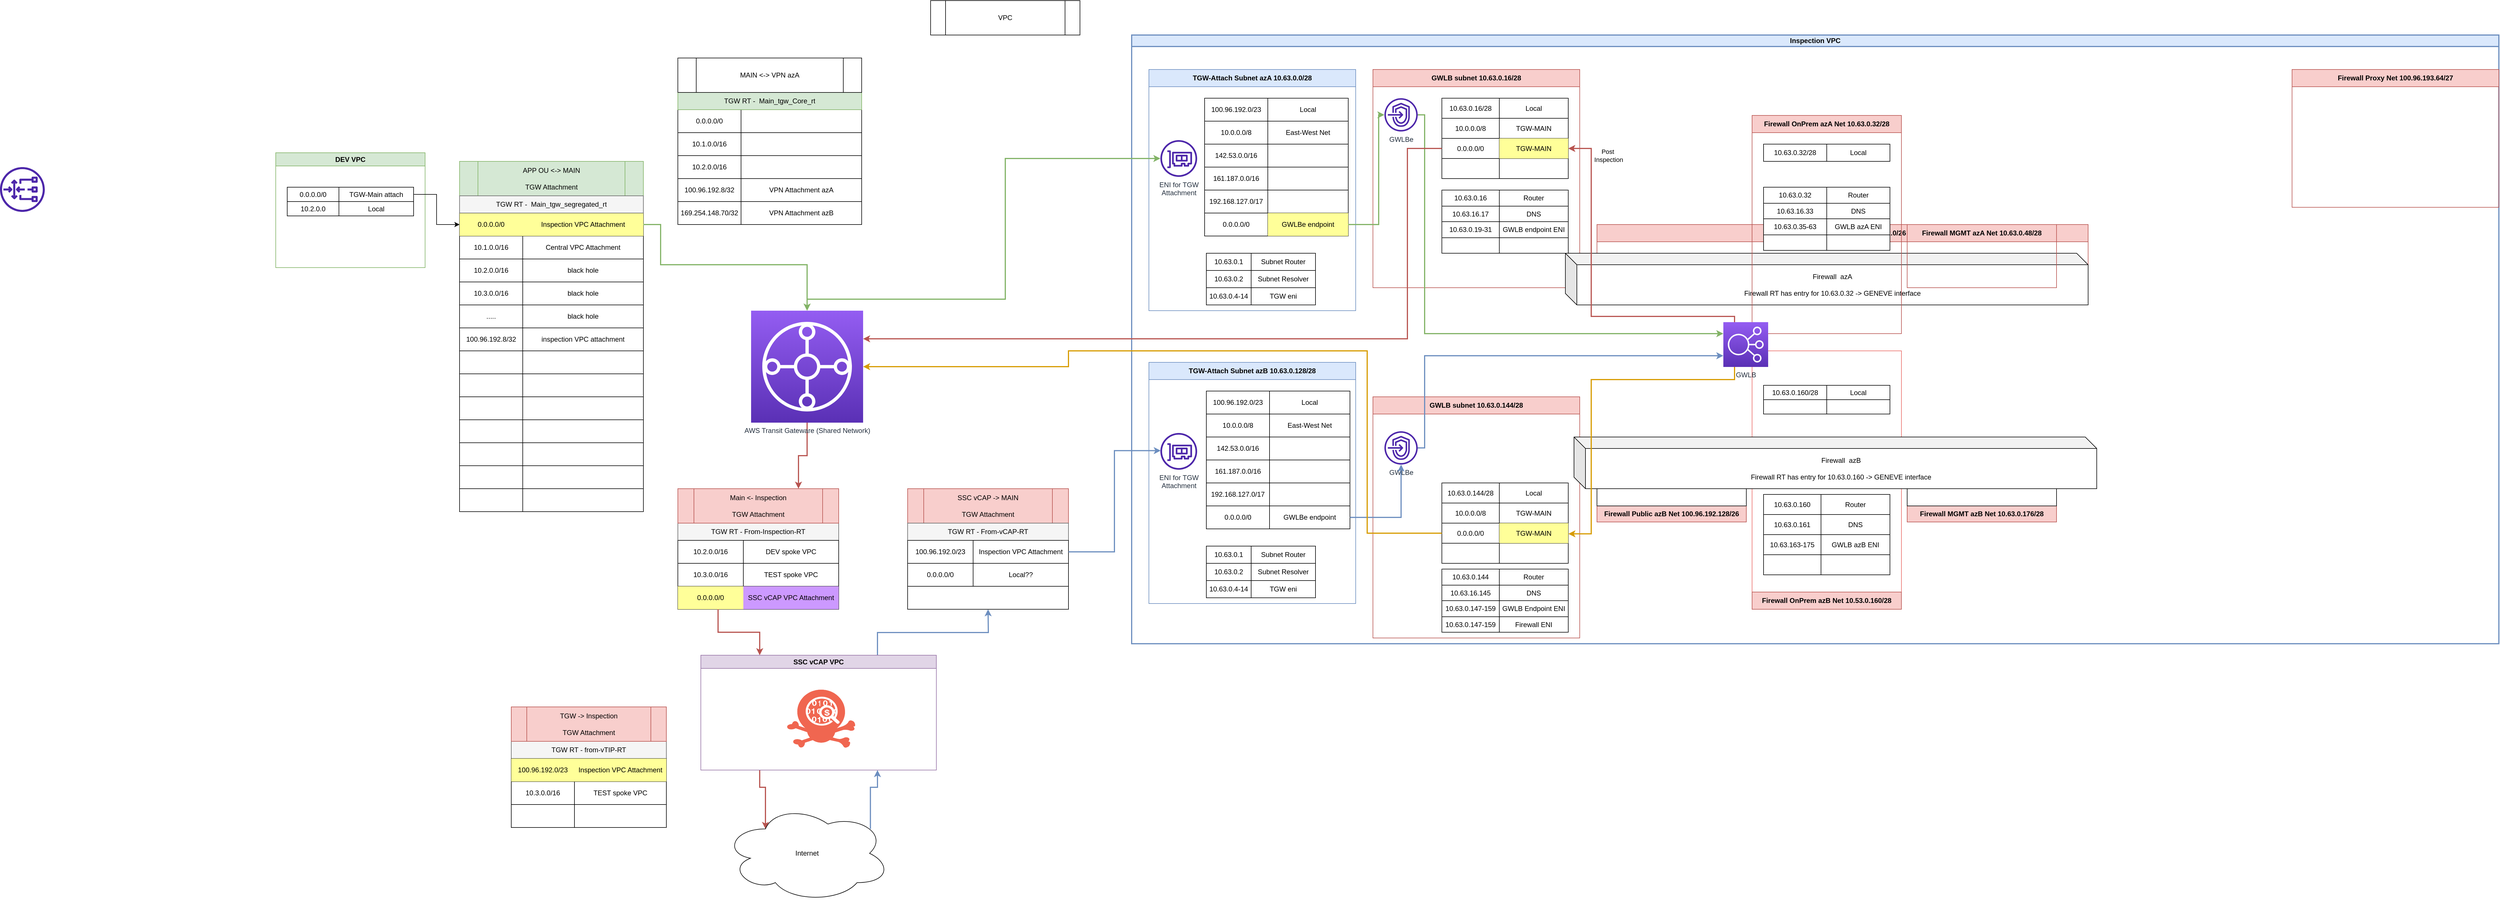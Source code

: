 <mxfile version="21.6.8" type="github">
  <diagram name="Page-1" id="6oychFQd-ntfGYo9pwiV">
    <mxGraphModel dx="5613" dy="2316" grid="1" gridSize="10" guides="1" tooltips="1" connect="1" arrows="1" fold="1" page="1" pageScale="1" pageWidth="1100" pageHeight="850" math="0" shadow="0">
      <root>
        <mxCell id="0" />
        <mxCell id="1" parent="0" />
        <mxCell id="cEWxc5GHdfLxTCo6FRgi-1" value="Inspection VPC" style="swimlane;whiteSpace=wrap;html=1;fillColor=#dae8fc;strokeColor=#6c8ebf;startSize=20;strokeWidth=2;" vertex="1" parent="1">
          <mxGeometry x="-230" y="-630" width="2380" height="1060" as="geometry" />
        </mxCell>
        <mxCell id="cEWxc5GHdfLxTCo6FRgi-3" value="TGW-Attach Subnet azA 10.63.0.0/28" style="swimlane;whiteSpace=wrap;html=1;startSize=30;fillColor=#dae8fc;strokeColor=#6c8ebf;movable=1;resizable=1;rotatable=1;deletable=1;editable=1;locked=0;connectable=1;" vertex="1" parent="cEWxc5GHdfLxTCo6FRgi-1">
          <mxGeometry x="30" y="60" width="360" height="420" as="geometry" />
        </mxCell>
        <mxCell id="cEWxc5GHdfLxTCo6FRgi-130" value="" style="shape=table;startSize=0;container=1;collapsible=0;childLayout=tableLayout;" vertex="1" parent="cEWxc5GHdfLxTCo6FRgi-3">
          <mxGeometry x="97" y="50" width="250" height="240" as="geometry" />
        </mxCell>
        <mxCell id="cEWxc5GHdfLxTCo6FRgi-131" value="" style="shape=tableRow;horizontal=0;startSize=0;swimlaneHead=0;swimlaneBody=0;strokeColor=inherit;top=0;left=0;bottom=0;right=0;collapsible=0;dropTarget=0;fillColor=none;points=[[0,0.5],[1,0.5]];portConstraint=eastwest;" vertex="1" parent="cEWxc5GHdfLxTCo6FRgi-130">
          <mxGeometry width="250" height="40" as="geometry" />
        </mxCell>
        <mxCell id="cEWxc5GHdfLxTCo6FRgi-132" value="100.96.192.0/23" style="shape=partialRectangle;html=1;whiteSpace=wrap;connectable=0;strokeColor=inherit;overflow=hidden;fillColor=none;top=0;left=0;bottom=0;right=0;pointerEvents=1;" vertex="1" parent="cEWxc5GHdfLxTCo6FRgi-131">
          <mxGeometry width="110" height="40" as="geometry">
            <mxRectangle width="110" height="40" as="alternateBounds" />
          </mxGeometry>
        </mxCell>
        <mxCell id="cEWxc5GHdfLxTCo6FRgi-133" value="Local" style="shape=partialRectangle;html=1;whiteSpace=wrap;connectable=0;strokeColor=inherit;overflow=hidden;fillColor=none;top=0;left=0;bottom=0;right=0;pointerEvents=1;" vertex="1" parent="cEWxc5GHdfLxTCo6FRgi-131">
          <mxGeometry x="110" width="140" height="40" as="geometry">
            <mxRectangle width="140" height="40" as="alternateBounds" />
          </mxGeometry>
        </mxCell>
        <mxCell id="cEWxc5GHdfLxTCo6FRgi-134" value="" style="shape=tableRow;horizontal=0;startSize=0;swimlaneHead=0;swimlaneBody=0;strokeColor=inherit;top=0;left=0;bottom=0;right=0;collapsible=0;dropTarget=0;fillColor=none;points=[[0,0.5],[1,0.5]];portConstraint=eastwest;" vertex="1" parent="cEWxc5GHdfLxTCo6FRgi-130">
          <mxGeometry y="40" width="250" height="40" as="geometry" />
        </mxCell>
        <mxCell id="cEWxc5GHdfLxTCo6FRgi-135" value="10.0.0.0/8" style="shape=partialRectangle;html=1;whiteSpace=wrap;connectable=0;strokeColor=inherit;overflow=hidden;fillColor=none;top=0;left=0;bottom=0;right=0;pointerEvents=1;" vertex="1" parent="cEWxc5GHdfLxTCo6FRgi-134">
          <mxGeometry width="110" height="40" as="geometry">
            <mxRectangle width="110" height="40" as="alternateBounds" />
          </mxGeometry>
        </mxCell>
        <mxCell id="cEWxc5GHdfLxTCo6FRgi-136" value="East-West Net" style="shape=partialRectangle;html=1;whiteSpace=wrap;connectable=0;strokeColor=inherit;overflow=hidden;fillColor=none;top=0;left=0;bottom=0;right=0;pointerEvents=1;" vertex="1" parent="cEWxc5GHdfLxTCo6FRgi-134">
          <mxGeometry x="110" width="140" height="40" as="geometry">
            <mxRectangle width="140" height="40" as="alternateBounds" />
          </mxGeometry>
        </mxCell>
        <mxCell id="cEWxc5GHdfLxTCo6FRgi-137" value="" style="shape=tableRow;horizontal=0;startSize=0;swimlaneHead=0;swimlaneBody=0;strokeColor=inherit;top=0;left=0;bottom=0;right=0;collapsible=0;dropTarget=0;fillColor=none;points=[[0,0.5],[1,0.5]];portConstraint=eastwest;" vertex="1" parent="cEWxc5GHdfLxTCo6FRgi-130">
          <mxGeometry y="80" width="250" height="40" as="geometry" />
        </mxCell>
        <mxCell id="cEWxc5GHdfLxTCo6FRgi-138" value="142.53.0.0/16" style="shape=partialRectangle;html=1;whiteSpace=wrap;connectable=0;strokeColor=inherit;overflow=hidden;fillColor=none;top=0;left=0;bottom=0;right=0;pointerEvents=1;" vertex="1" parent="cEWxc5GHdfLxTCo6FRgi-137">
          <mxGeometry width="110" height="40" as="geometry">
            <mxRectangle width="110" height="40" as="alternateBounds" />
          </mxGeometry>
        </mxCell>
        <mxCell id="cEWxc5GHdfLxTCo6FRgi-139" value="" style="shape=partialRectangle;html=1;whiteSpace=wrap;connectable=0;strokeColor=inherit;overflow=hidden;fillColor=none;top=0;left=0;bottom=0;right=0;pointerEvents=1;" vertex="1" parent="cEWxc5GHdfLxTCo6FRgi-137">
          <mxGeometry x="110" width="140" height="40" as="geometry">
            <mxRectangle width="140" height="40" as="alternateBounds" />
          </mxGeometry>
        </mxCell>
        <mxCell id="cEWxc5GHdfLxTCo6FRgi-140" value="" style="shape=tableRow;horizontal=0;startSize=0;swimlaneHead=0;swimlaneBody=0;strokeColor=inherit;top=0;left=0;bottom=0;right=0;collapsible=0;dropTarget=0;fillColor=none;points=[[0,0.5],[1,0.5]];portConstraint=eastwest;" vertex="1" parent="cEWxc5GHdfLxTCo6FRgi-130">
          <mxGeometry y="120" width="250" height="40" as="geometry" />
        </mxCell>
        <mxCell id="cEWxc5GHdfLxTCo6FRgi-141" value="161.187.0.0/16" style="shape=partialRectangle;html=1;whiteSpace=wrap;connectable=0;strokeColor=inherit;overflow=hidden;fillColor=none;top=0;left=0;bottom=0;right=0;pointerEvents=1;" vertex="1" parent="cEWxc5GHdfLxTCo6FRgi-140">
          <mxGeometry width="110" height="40" as="geometry">
            <mxRectangle width="110" height="40" as="alternateBounds" />
          </mxGeometry>
        </mxCell>
        <mxCell id="cEWxc5GHdfLxTCo6FRgi-142" value="" style="shape=partialRectangle;html=1;whiteSpace=wrap;connectable=0;strokeColor=inherit;overflow=hidden;fillColor=none;top=0;left=0;bottom=0;right=0;pointerEvents=1;" vertex="1" parent="cEWxc5GHdfLxTCo6FRgi-140">
          <mxGeometry x="110" width="140" height="40" as="geometry">
            <mxRectangle width="140" height="40" as="alternateBounds" />
          </mxGeometry>
        </mxCell>
        <mxCell id="cEWxc5GHdfLxTCo6FRgi-143" value="" style="shape=tableRow;horizontal=0;startSize=0;swimlaneHead=0;swimlaneBody=0;strokeColor=inherit;top=0;left=0;bottom=0;right=0;collapsible=0;dropTarget=0;fillColor=none;points=[[0,0.5],[1,0.5]];portConstraint=eastwest;" vertex="1" parent="cEWxc5GHdfLxTCo6FRgi-130">
          <mxGeometry y="160" width="250" height="40" as="geometry" />
        </mxCell>
        <mxCell id="cEWxc5GHdfLxTCo6FRgi-144" value="192.168.127.0/17" style="shape=partialRectangle;html=1;whiteSpace=wrap;connectable=0;strokeColor=inherit;overflow=hidden;fillColor=none;top=0;left=0;bottom=0;right=0;pointerEvents=1;" vertex="1" parent="cEWxc5GHdfLxTCo6FRgi-143">
          <mxGeometry width="110" height="40" as="geometry">
            <mxRectangle width="110" height="40" as="alternateBounds" />
          </mxGeometry>
        </mxCell>
        <mxCell id="cEWxc5GHdfLxTCo6FRgi-145" value="" style="shape=partialRectangle;html=1;whiteSpace=wrap;connectable=0;strokeColor=inherit;overflow=hidden;fillColor=none;top=0;left=0;bottom=0;right=0;pointerEvents=1;" vertex="1" parent="cEWxc5GHdfLxTCo6FRgi-143">
          <mxGeometry x="110" width="140" height="40" as="geometry">
            <mxRectangle width="140" height="40" as="alternateBounds" />
          </mxGeometry>
        </mxCell>
        <mxCell id="cEWxc5GHdfLxTCo6FRgi-146" value="" style="shape=tableRow;horizontal=0;startSize=0;swimlaneHead=0;swimlaneBody=0;strokeColor=inherit;top=0;left=0;bottom=0;right=0;collapsible=0;dropTarget=0;fillColor=none;points=[[0,0.5],[1,0.5]];portConstraint=eastwest;" vertex="1" parent="cEWxc5GHdfLxTCo6FRgi-130">
          <mxGeometry y="200" width="250" height="40" as="geometry" />
        </mxCell>
        <mxCell id="cEWxc5GHdfLxTCo6FRgi-147" value="0.0.0.0/0" style="shape=partialRectangle;html=1;whiteSpace=wrap;connectable=0;strokeColor=inherit;overflow=hidden;fillColor=none;top=0;left=0;bottom=0;right=0;pointerEvents=1;" vertex="1" parent="cEWxc5GHdfLxTCo6FRgi-146">
          <mxGeometry width="110" height="40" as="geometry">
            <mxRectangle width="110" height="40" as="alternateBounds" />
          </mxGeometry>
        </mxCell>
        <mxCell id="cEWxc5GHdfLxTCo6FRgi-148" value="GWLBe endpoint" style="shape=partialRectangle;html=1;whiteSpace=wrap;connectable=0;strokeColor=inherit;overflow=hidden;fillColor=#FFFF99;top=0;left=0;bottom=0;right=0;pointerEvents=1;" vertex="1" parent="cEWxc5GHdfLxTCo6FRgi-146">
          <mxGeometry x="110" width="140" height="40" as="geometry">
            <mxRectangle width="140" height="40" as="alternateBounds" />
          </mxGeometry>
        </mxCell>
        <mxCell id="cEWxc5GHdfLxTCo6FRgi-149" value="ENI for TGW &lt;br&gt;Attachment" style="sketch=0;outlineConnect=0;fontColor=#232F3E;gradientColor=none;fillColor=#4D27AA;strokeColor=none;dashed=0;verticalLabelPosition=bottom;verticalAlign=top;align=center;html=1;fontSize=12;fontStyle=0;aspect=fixed;pointerEvents=1;shape=mxgraph.aws4.elastic_network_interface;" vertex="1" parent="cEWxc5GHdfLxTCo6FRgi-3">
          <mxGeometry x="20" y="123" width="64" height="64" as="geometry" />
        </mxCell>
        <mxCell id="cEWxc5GHdfLxTCo6FRgi-253" value="" style="shape=table;startSize=0;container=1;collapsible=0;childLayout=tableLayout;" vertex="1" parent="cEWxc5GHdfLxTCo6FRgi-3">
          <mxGeometry x="100" y="320" width="190" height="90" as="geometry" />
        </mxCell>
        <mxCell id="cEWxc5GHdfLxTCo6FRgi-254" value="" style="shape=tableRow;horizontal=0;startSize=0;swimlaneHead=0;swimlaneBody=0;strokeColor=inherit;top=0;left=0;bottom=0;right=0;collapsible=0;dropTarget=0;fillColor=none;points=[[0,0.5],[1,0.5]];portConstraint=eastwest;" vertex="1" parent="cEWxc5GHdfLxTCo6FRgi-253">
          <mxGeometry width="190" height="30" as="geometry" />
        </mxCell>
        <mxCell id="cEWxc5GHdfLxTCo6FRgi-255" value="10.63.0.1" style="shape=partialRectangle;html=1;whiteSpace=wrap;connectable=0;strokeColor=inherit;overflow=hidden;fillColor=none;top=0;left=0;bottom=0;right=0;pointerEvents=1;" vertex="1" parent="cEWxc5GHdfLxTCo6FRgi-254">
          <mxGeometry width="78" height="30" as="geometry">
            <mxRectangle width="78" height="30" as="alternateBounds" />
          </mxGeometry>
        </mxCell>
        <mxCell id="cEWxc5GHdfLxTCo6FRgi-256" value="Subnet Router" style="shape=partialRectangle;html=1;whiteSpace=wrap;connectable=0;strokeColor=inherit;overflow=hidden;fillColor=none;top=0;left=0;bottom=0;right=0;pointerEvents=1;" vertex="1" parent="cEWxc5GHdfLxTCo6FRgi-254">
          <mxGeometry x="78" width="112" height="30" as="geometry">
            <mxRectangle width="112" height="30" as="alternateBounds" />
          </mxGeometry>
        </mxCell>
        <mxCell id="cEWxc5GHdfLxTCo6FRgi-257" value="" style="shape=tableRow;horizontal=0;startSize=0;swimlaneHead=0;swimlaneBody=0;strokeColor=inherit;top=0;left=0;bottom=0;right=0;collapsible=0;dropTarget=0;fillColor=none;points=[[0,0.5],[1,0.5]];portConstraint=eastwest;" vertex="1" parent="cEWxc5GHdfLxTCo6FRgi-253">
          <mxGeometry y="30" width="190" height="30" as="geometry" />
        </mxCell>
        <mxCell id="cEWxc5GHdfLxTCo6FRgi-258" value="10.63.0.2" style="shape=partialRectangle;html=1;whiteSpace=wrap;connectable=0;strokeColor=inherit;overflow=hidden;fillColor=none;top=0;left=0;bottom=0;right=0;pointerEvents=1;" vertex="1" parent="cEWxc5GHdfLxTCo6FRgi-257">
          <mxGeometry width="78" height="30" as="geometry">
            <mxRectangle width="78" height="30" as="alternateBounds" />
          </mxGeometry>
        </mxCell>
        <mxCell id="cEWxc5GHdfLxTCo6FRgi-259" value="Subnet Resolver" style="shape=partialRectangle;html=1;whiteSpace=wrap;connectable=0;strokeColor=inherit;overflow=hidden;fillColor=none;top=0;left=0;bottom=0;right=0;pointerEvents=1;" vertex="1" parent="cEWxc5GHdfLxTCo6FRgi-257">
          <mxGeometry x="78" width="112" height="30" as="geometry">
            <mxRectangle width="112" height="30" as="alternateBounds" />
          </mxGeometry>
        </mxCell>
        <mxCell id="cEWxc5GHdfLxTCo6FRgi-260" value="" style="shape=tableRow;horizontal=0;startSize=0;swimlaneHead=0;swimlaneBody=0;strokeColor=inherit;top=0;left=0;bottom=0;right=0;collapsible=0;dropTarget=0;fillColor=none;points=[[0,0.5],[1,0.5]];portConstraint=eastwest;" vertex="1" parent="cEWxc5GHdfLxTCo6FRgi-253">
          <mxGeometry y="60" width="190" height="30" as="geometry" />
        </mxCell>
        <mxCell id="cEWxc5GHdfLxTCo6FRgi-261" value="10.63.0.4-14" style="shape=partialRectangle;html=1;whiteSpace=wrap;connectable=0;strokeColor=inherit;overflow=hidden;fillColor=none;top=0;left=0;bottom=0;right=0;pointerEvents=1;" vertex="1" parent="cEWxc5GHdfLxTCo6FRgi-260">
          <mxGeometry width="78" height="30" as="geometry">
            <mxRectangle width="78" height="30" as="alternateBounds" />
          </mxGeometry>
        </mxCell>
        <mxCell id="cEWxc5GHdfLxTCo6FRgi-262" value="TGW eni" style="shape=partialRectangle;html=1;whiteSpace=wrap;connectable=0;strokeColor=inherit;overflow=hidden;fillColor=none;top=0;left=0;bottom=0;right=0;pointerEvents=1;" vertex="1" parent="cEWxc5GHdfLxTCo6FRgi-260">
          <mxGeometry x="78" width="112" height="30" as="geometry">
            <mxRectangle width="112" height="30" as="alternateBounds" />
          </mxGeometry>
        </mxCell>
        <mxCell id="cEWxc5GHdfLxTCo6FRgi-100" value="GWLB subnet 10.63.0.16/28" style="swimlane;whiteSpace=wrap;html=1;startSize=30;fillColor=#f8cecc;strokeColor=#b85450;" vertex="1" parent="cEWxc5GHdfLxTCo6FRgi-1">
          <mxGeometry x="420" y="60" width="360" height="380" as="geometry" />
        </mxCell>
        <mxCell id="cEWxc5GHdfLxTCo6FRgi-212" value="GWLBe" style="sketch=0;outlineConnect=0;fontColor=#232F3E;gradientColor=none;fillColor=#4D27AA;strokeColor=none;dashed=0;verticalLabelPosition=bottom;verticalAlign=top;align=center;html=1;fontSize=12;fontStyle=0;aspect=fixed;pointerEvents=1;shape=mxgraph.aws4.endpoints;" vertex="1" parent="cEWxc5GHdfLxTCo6FRgi-100">
          <mxGeometry x="20" y="50" width="58" height="58" as="geometry" />
        </mxCell>
        <mxCell id="cEWxc5GHdfLxTCo6FRgi-263" value="" style="shape=table;startSize=0;container=1;collapsible=0;childLayout=tableLayout;" vertex="1" parent="cEWxc5GHdfLxTCo6FRgi-100">
          <mxGeometry x="120" y="50" width="220" height="140" as="geometry" />
        </mxCell>
        <mxCell id="cEWxc5GHdfLxTCo6FRgi-264" value="" style="shape=tableRow;horizontal=0;startSize=0;swimlaneHead=0;swimlaneBody=0;strokeColor=inherit;top=0;left=0;bottom=0;right=0;collapsible=0;dropTarget=0;fillColor=none;points=[[0,0.5],[1,0.5]];portConstraint=eastwest;" vertex="1" parent="cEWxc5GHdfLxTCo6FRgi-263">
          <mxGeometry width="220" height="35" as="geometry" />
        </mxCell>
        <mxCell id="cEWxc5GHdfLxTCo6FRgi-265" value="10.63.0.16/28" style="shape=partialRectangle;html=1;whiteSpace=wrap;connectable=0;strokeColor=inherit;overflow=hidden;fillColor=none;top=0;left=0;bottom=0;right=0;pointerEvents=1;" vertex="1" parent="cEWxc5GHdfLxTCo6FRgi-264">
          <mxGeometry width="100" height="35" as="geometry">
            <mxRectangle width="100" height="35" as="alternateBounds" />
          </mxGeometry>
        </mxCell>
        <mxCell id="cEWxc5GHdfLxTCo6FRgi-266" value="Local" style="shape=partialRectangle;html=1;whiteSpace=wrap;connectable=0;strokeColor=inherit;overflow=hidden;fillColor=none;top=0;left=0;bottom=0;right=0;pointerEvents=1;" vertex="1" parent="cEWxc5GHdfLxTCo6FRgi-264">
          <mxGeometry x="100" width="120" height="35" as="geometry">
            <mxRectangle width="120" height="35" as="alternateBounds" />
          </mxGeometry>
        </mxCell>
        <mxCell id="cEWxc5GHdfLxTCo6FRgi-267" value="" style="shape=tableRow;horizontal=0;startSize=0;swimlaneHead=0;swimlaneBody=0;strokeColor=inherit;top=0;left=0;bottom=0;right=0;collapsible=0;dropTarget=0;fillColor=none;points=[[0,0.5],[1,0.5]];portConstraint=eastwest;" vertex="1" parent="cEWxc5GHdfLxTCo6FRgi-263">
          <mxGeometry y="35" width="220" height="35" as="geometry" />
        </mxCell>
        <mxCell id="cEWxc5GHdfLxTCo6FRgi-268" value="10.0.0.0/8" style="shape=partialRectangle;html=1;whiteSpace=wrap;connectable=0;strokeColor=inherit;overflow=hidden;fillColor=none;top=0;left=0;bottom=0;right=0;pointerEvents=1;" vertex="1" parent="cEWxc5GHdfLxTCo6FRgi-267">
          <mxGeometry width="100" height="35" as="geometry">
            <mxRectangle width="100" height="35" as="alternateBounds" />
          </mxGeometry>
        </mxCell>
        <mxCell id="cEWxc5GHdfLxTCo6FRgi-269" value="TGW-MAIN" style="shape=partialRectangle;html=1;whiteSpace=wrap;connectable=0;strokeColor=inherit;overflow=hidden;fillColor=none;top=0;left=0;bottom=0;right=0;pointerEvents=1;" vertex="1" parent="cEWxc5GHdfLxTCo6FRgi-267">
          <mxGeometry x="100" width="120" height="35" as="geometry">
            <mxRectangle width="120" height="35" as="alternateBounds" />
          </mxGeometry>
        </mxCell>
        <mxCell id="cEWxc5GHdfLxTCo6FRgi-270" value="" style="shape=tableRow;horizontal=0;startSize=0;swimlaneHead=0;swimlaneBody=0;strokeColor=inherit;top=0;left=0;bottom=0;right=0;collapsible=0;dropTarget=0;fillColor=none;points=[[0,0.5],[1,0.5]];portConstraint=eastwest;" vertex="1" parent="cEWxc5GHdfLxTCo6FRgi-263">
          <mxGeometry y="70" width="220" height="35" as="geometry" />
        </mxCell>
        <mxCell id="cEWxc5GHdfLxTCo6FRgi-271" value="0.0.0.0/0" style="shape=partialRectangle;html=1;whiteSpace=wrap;connectable=0;strokeColor=inherit;overflow=hidden;fillColor=none;top=0;left=0;bottom=0;right=0;pointerEvents=1;" vertex="1" parent="cEWxc5GHdfLxTCo6FRgi-270">
          <mxGeometry width="100" height="35" as="geometry">
            <mxRectangle width="100" height="35" as="alternateBounds" />
          </mxGeometry>
        </mxCell>
        <mxCell id="cEWxc5GHdfLxTCo6FRgi-272" value="TGW-MAIN" style="shape=partialRectangle;html=1;whiteSpace=wrap;connectable=0;strokeColor=inherit;overflow=hidden;fillColor=#FFFF99;top=0;left=0;bottom=0;right=0;pointerEvents=1;" vertex="1" parent="cEWxc5GHdfLxTCo6FRgi-270">
          <mxGeometry x="100" width="120" height="35" as="geometry">
            <mxRectangle width="120" height="35" as="alternateBounds" />
          </mxGeometry>
        </mxCell>
        <mxCell id="cEWxc5GHdfLxTCo6FRgi-273" value="" style="shape=tableRow;horizontal=0;startSize=0;swimlaneHead=0;swimlaneBody=0;strokeColor=inherit;top=0;left=0;bottom=0;right=0;collapsible=0;dropTarget=0;fillColor=none;points=[[0,0.5],[1,0.5]];portConstraint=eastwest;" vertex="1" parent="cEWxc5GHdfLxTCo6FRgi-263">
          <mxGeometry y="105" width="220" height="35" as="geometry" />
        </mxCell>
        <mxCell id="cEWxc5GHdfLxTCo6FRgi-274" value="" style="shape=partialRectangle;html=1;whiteSpace=wrap;connectable=0;strokeColor=inherit;overflow=hidden;fillColor=none;top=0;left=0;bottom=0;right=0;pointerEvents=1;" vertex="1" parent="cEWxc5GHdfLxTCo6FRgi-273">
          <mxGeometry width="100" height="35" as="geometry">
            <mxRectangle width="100" height="35" as="alternateBounds" />
          </mxGeometry>
        </mxCell>
        <mxCell id="cEWxc5GHdfLxTCo6FRgi-275" value="" style="shape=partialRectangle;html=1;whiteSpace=wrap;connectable=0;strokeColor=inherit;overflow=hidden;fillColor=none;top=0;left=0;bottom=0;right=0;pointerEvents=1;" vertex="1" parent="cEWxc5GHdfLxTCo6FRgi-273">
          <mxGeometry x="100" width="120" height="35" as="geometry">
            <mxRectangle width="120" height="35" as="alternateBounds" />
          </mxGeometry>
        </mxCell>
        <mxCell id="cEWxc5GHdfLxTCo6FRgi-287" value="" style="shape=table;startSize=0;container=1;collapsible=0;childLayout=tableLayout;" vertex="1" parent="cEWxc5GHdfLxTCo6FRgi-100">
          <mxGeometry x="120" y="210" width="220" height="110" as="geometry" />
        </mxCell>
        <mxCell id="cEWxc5GHdfLxTCo6FRgi-288" value="" style="shape=tableRow;horizontal=0;startSize=0;swimlaneHead=0;swimlaneBody=0;strokeColor=inherit;top=0;left=0;bottom=0;right=0;collapsible=0;dropTarget=0;fillColor=none;points=[[0,0.5],[1,0.5]];portConstraint=eastwest;" vertex="1" parent="cEWxc5GHdfLxTCo6FRgi-287">
          <mxGeometry width="220" height="28" as="geometry" />
        </mxCell>
        <mxCell id="cEWxc5GHdfLxTCo6FRgi-289" value="10.63.0.16" style="shape=partialRectangle;html=1;whiteSpace=wrap;connectable=0;strokeColor=inherit;overflow=hidden;fillColor=none;top=0;left=0;bottom=0;right=0;pointerEvents=1;" vertex="1" parent="cEWxc5GHdfLxTCo6FRgi-288">
          <mxGeometry width="100" height="28" as="geometry">
            <mxRectangle width="100" height="28" as="alternateBounds" />
          </mxGeometry>
        </mxCell>
        <mxCell id="cEWxc5GHdfLxTCo6FRgi-290" value="Router" style="shape=partialRectangle;html=1;whiteSpace=wrap;connectable=0;strokeColor=inherit;overflow=hidden;fillColor=none;top=0;left=0;bottom=0;right=0;pointerEvents=1;" vertex="1" parent="cEWxc5GHdfLxTCo6FRgi-288">
          <mxGeometry x="100" width="120" height="28" as="geometry">
            <mxRectangle width="120" height="28" as="alternateBounds" />
          </mxGeometry>
        </mxCell>
        <mxCell id="cEWxc5GHdfLxTCo6FRgi-291" value="" style="shape=tableRow;horizontal=0;startSize=0;swimlaneHead=0;swimlaneBody=0;strokeColor=inherit;top=0;left=0;bottom=0;right=0;collapsible=0;dropTarget=0;fillColor=none;points=[[0,0.5],[1,0.5]];portConstraint=eastwest;" vertex="1" parent="cEWxc5GHdfLxTCo6FRgi-287">
          <mxGeometry y="28" width="220" height="27" as="geometry" />
        </mxCell>
        <mxCell id="cEWxc5GHdfLxTCo6FRgi-292" value="10.63.16.17" style="shape=partialRectangle;html=1;whiteSpace=wrap;connectable=0;strokeColor=inherit;overflow=hidden;fillColor=none;top=0;left=0;bottom=0;right=0;pointerEvents=1;" vertex="1" parent="cEWxc5GHdfLxTCo6FRgi-291">
          <mxGeometry width="100" height="27" as="geometry">
            <mxRectangle width="100" height="27" as="alternateBounds" />
          </mxGeometry>
        </mxCell>
        <mxCell id="cEWxc5GHdfLxTCo6FRgi-293" value="DNS" style="shape=partialRectangle;html=1;whiteSpace=wrap;connectable=0;strokeColor=inherit;overflow=hidden;fillColor=none;top=0;left=0;bottom=0;right=0;pointerEvents=1;" vertex="1" parent="cEWxc5GHdfLxTCo6FRgi-291">
          <mxGeometry x="100" width="120" height="27" as="geometry">
            <mxRectangle width="120" height="27" as="alternateBounds" />
          </mxGeometry>
        </mxCell>
        <mxCell id="cEWxc5GHdfLxTCo6FRgi-294" value="" style="shape=tableRow;horizontal=0;startSize=0;swimlaneHead=0;swimlaneBody=0;strokeColor=inherit;top=0;left=0;bottom=0;right=0;collapsible=0;dropTarget=0;fillColor=none;points=[[0,0.5],[1,0.5]];portConstraint=eastwest;" vertex="1" parent="cEWxc5GHdfLxTCo6FRgi-287">
          <mxGeometry y="55" width="220" height="28" as="geometry" />
        </mxCell>
        <mxCell id="cEWxc5GHdfLxTCo6FRgi-295" value="10.63.0.19-31" style="shape=partialRectangle;html=1;whiteSpace=wrap;connectable=0;strokeColor=inherit;overflow=hidden;fillColor=none;top=0;left=0;bottom=0;right=0;pointerEvents=1;" vertex="1" parent="cEWxc5GHdfLxTCo6FRgi-294">
          <mxGeometry width="100" height="28" as="geometry">
            <mxRectangle width="100" height="28" as="alternateBounds" />
          </mxGeometry>
        </mxCell>
        <mxCell id="cEWxc5GHdfLxTCo6FRgi-296" value="GWLB endpoint ENI" style="shape=partialRectangle;html=1;whiteSpace=wrap;connectable=0;strokeColor=inherit;overflow=hidden;fillColor=none;top=0;left=0;bottom=0;right=0;pointerEvents=1;" vertex="1" parent="cEWxc5GHdfLxTCo6FRgi-294">
          <mxGeometry x="100" width="120" height="28" as="geometry">
            <mxRectangle width="120" height="28" as="alternateBounds" />
          </mxGeometry>
        </mxCell>
        <mxCell id="cEWxc5GHdfLxTCo6FRgi-297" value="" style="shape=tableRow;horizontal=0;startSize=0;swimlaneHead=0;swimlaneBody=0;strokeColor=inherit;top=0;left=0;bottom=0;right=0;collapsible=0;dropTarget=0;fillColor=none;points=[[0,0.5],[1,0.5]];portConstraint=eastwest;" vertex="1" parent="cEWxc5GHdfLxTCo6FRgi-287">
          <mxGeometry y="83" width="220" height="27" as="geometry" />
        </mxCell>
        <mxCell id="cEWxc5GHdfLxTCo6FRgi-298" value="" style="shape=partialRectangle;html=1;whiteSpace=wrap;connectable=0;strokeColor=inherit;overflow=hidden;fillColor=none;top=0;left=0;bottom=0;right=0;pointerEvents=1;" vertex="1" parent="cEWxc5GHdfLxTCo6FRgi-297">
          <mxGeometry width="100" height="27" as="geometry">
            <mxRectangle width="100" height="27" as="alternateBounds" />
          </mxGeometry>
        </mxCell>
        <mxCell id="cEWxc5GHdfLxTCo6FRgi-299" value="" style="shape=partialRectangle;html=1;whiteSpace=wrap;connectable=0;strokeColor=inherit;overflow=hidden;fillColor=none;top=0;left=0;bottom=0;right=0;pointerEvents=1;" vertex="1" parent="cEWxc5GHdfLxTCo6FRgi-297">
          <mxGeometry x="100" width="120" height="27" as="geometry">
            <mxRectangle width="120" height="27" as="alternateBounds" />
          </mxGeometry>
        </mxCell>
        <mxCell id="cEWxc5GHdfLxTCo6FRgi-241" value="Firewall Public azA Net 100.96.192.0/26" style="swimlane;whiteSpace=wrap;html=1;startSize=30;fillColor=#f8cecc;strokeColor=#b85450;" vertex="1" parent="cEWxc5GHdfLxTCo6FRgi-1">
          <mxGeometry x="810" y="330" width="855" height="140" as="geometry" />
        </mxCell>
        <mxCell id="cEWxc5GHdfLxTCo6FRgi-303" value="Firewall&amp;nbsp; azA&lt;br&gt;&lt;br&gt;Firewall RT has entry for 10.63.0.32 -&amp;gt; GENEVE interface" style="shape=cube;whiteSpace=wrap;html=1;boundedLbl=1;backgroundOutline=1;darkOpacity=0.05;darkOpacity2=0.1;" vertex="1" parent="cEWxc5GHdfLxTCo6FRgi-241">
          <mxGeometry x="-55" y="50" width="910" height="90" as="geometry" />
        </mxCell>
        <mxCell id="cEWxc5GHdfLxTCo6FRgi-243" value="Firewall OnPrem azA Net&amp;nbsp;10.63.0.32/28" style="swimlane;whiteSpace=wrap;html=1;startSize=30;fillColor=#f8cecc;strokeColor=#b85450;" vertex="1" parent="cEWxc5GHdfLxTCo6FRgi-1">
          <mxGeometry x="1080" y="140" width="260" height="380" as="geometry" />
        </mxCell>
        <mxCell id="cEWxc5GHdfLxTCo6FRgi-411" value="" style="shape=table;startSize=0;container=1;collapsible=0;childLayout=tableLayout;" vertex="1" parent="cEWxc5GHdfLxTCo6FRgi-243">
          <mxGeometry x="20" y="50" width="220" height="30" as="geometry" />
        </mxCell>
        <mxCell id="cEWxc5GHdfLxTCo6FRgi-412" value="" style="shape=tableRow;horizontal=0;startSize=0;swimlaneHead=0;swimlaneBody=0;strokeColor=inherit;top=0;left=0;bottom=0;right=0;collapsible=0;dropTarget=0;fillColor=none;points=[[0,0.5],[1,0.5]];portConstraint=eastwest;" vertex="1" parent="cEWxc5GHdfLxTCo6FRgi-411">
          <mxGeometry width="220" height="30" as="geometry" />
        </mxCell>
        <mxCell id="cEWxc5GHdfLxTCo6FRgi-413" value="10.63.0.32/28" style="shape=partialRectangle;html=1;whiteSpace=wrap;connectable=0;strokeColor=inherit;overflow=hidden;fillColor=none;top=0;left=0;bottom=0;right=0;pointerEvents=1;" vertex="1" parent="cEWxc5GHdfLxTCo6FRgi-412">
          <mxGeometry width="110" height="30" as="geometry">
            <mxRectangle width="110" height="30" as="alternateBounds" />
          </mxGeometry>
        </mxCell>
        <mxCell id="cEWxc5GHdfLxTCo6FRgi-414" value="Local" style="shape=partialRectangle;html=1;whiteSpace=wrap;connectable=0;strokeColor=inherit;overflow=hidden;fillColor=none;top=0;left=0;bottom=0;right=0;pointerEvents=1;" vertex="1" parent="cEWxc5GHdfLxTCo6FRgi-412">
          <mxGeometry x="110" width="110" height="30" as="geometry">
            <mxRectangle width="110" height="30" as="alternateBounds" />
          </mxGeometry>
        </mxCell>
        <mxCell id="cEWxc5GHdfLxTCo6FRgi-415" value="" style="shape=table;startSize=0;container=1;collapsible=0;childLayout=tableLayout;" vertex="1" parent="cEWxc5GHdfLxTCo6FRgi-243">
          <mxGeometry x="20" y="125" width="220" height="110" as="geometry" />
        </mxCell>
        <mxCell id="cEWxc5GHdfLxTCo6FRgi-416" value="" style="shape=tableRow;horizontal=0;startSize=0;swimlaneHead=0;swimlaneBody=0;strokeColor=inherit;top=0;left=0;bottom=0;right=0;collapsible=0;dropTarget=0;fillColor=none;points=[[0,0.5],[1,0.5]];portConstraint=eastwest;" vertex="1" parent="cEWxc5GHdfLxTCo6FRgi-415">
          <mxGeometry width="220" height="28" as="geometry" />
        </mxCell>
        <mxCell id="cEWxc5GHdfLxTCo6FRgi-417" value="10.63.0.32" style="shape=partialRectangle;html=1;whiteSpace=wrap;connectable=0;strokeColor=inherit;overflow=hidden;fillColor=none;top=0;left=0;bottom=0;right=0;pointerEvents=1;" vertex="1" parent="cEWxc5GHdfLxTCo6FRgi-416">
          <mxGeometry width="110" height="28" as="geometry">
            <mxRectangle width="110" height="28" as="alternateBounds" />
          </mxGeometry>
        </mxCell>
        <mxCell id="cEWxc5GHdfLxTCo6FRgi-418" value="Router" style="shape=partialRectangle;html=1;whiteSpace=wrap;connectable=0;strokeColor=inherit;overflow=hidden;fillColor=none;top=0;left=0;bottom=0;right=0;pointerEvents=1;" vertex="1" parent="cEWxc5GHdfLxTCo6FRgi-416">
          <mxGeometry x="110" width="110" height="28" as="geometry">
            <mxRectangle width="110" height="28" as="alternateBounds" />
          </mxGeometry>
        </mxCell>
        <mxCell id="cEWxc5GHdfLxTCo6FRgi-419" value="" style="shape=tableRow;horizontal=0;startSize=0;swimlaneHead=0;swimlaneBody=0;strokeColor=inherit;top=0;left=0;bottom=0;right=0;collapsible=0;dropTarget=0;fillColor=none;points=[[0,0.5],[1,0.5]];portConstraint=eastwest;" vertex="1" parent="cEWxc5GHdfLxTCo6FRgi-415">
          <mxGeometry y="28" width="220" height="27" as="geometry" />
        </mxCell>
        <mxCell id="cEWxc5GHdfLxTCo6FRgi-420" value="10.63.16.33" style="shape=partialRectangle;html=1;whiteSpace=wrap;connectable=0;strokeColor=inherit;overflow=hidden;fillColor=none;top=0;left=0;bottom=0;right=0;pointerEvents=1;" vertex="1" parent="cEWxc5GHdfLxTCo6FRgi-419">
          <mxGeometry width="110" height="27" as="geometry">
            <mxRectangle width="110" height="27" as="alternateBounds" />
          </mxGeometry>
        </mxCell>
        <mxCell id="cEWxc5GHdfLxTCo6FRgi-421" value="DNS" style="shape=partialRectangle;html=1;whiteSpace=wrap;connectable=0;strokeColor=inherit;overflow=hidden;fillColor=none;top=0;left=0;bottom=0;right=0;pointerEvents=1;" vertex="1" parent="cEWxc5GHdfLxTCo6FRgi-419">
          <mxGeometry x="110" width="110" height="27" as="geometry">
            <mxRectangle width="110" height="27" as="alternateBounds" />
          </mxGeometry>
        </mxCell>
        <mxCell id="cEWxc5GHdfLxTCo6FRgi-422" value="" style="shape=tableRow;horizontal=0;startSize=0;swimlaneHead=0;swimlaneBody=0;strokeColor=inherit;top=0;left=0;bottom=0;right=0;collapsible=0;dropTarget=0;fillColor=none;points=[[0,0.5],[1,0.5]];portConstraint=eastwest;" vertex="1" parent="cEWxc5GHdfLxTCo6FRgi-415">
          <mxGeometry y="55" width="220" height="28" as="geometry" />
        </mxCell>
        <mxCell id="cEWxc5GHdfLxTCo6FRgi-423" value="10.63.0.35-63" style="shape=partialRectangle;html=1;whiteSpace=wrap;connectable=0;strokeColor=inherit;overflow=hidden;fillColor=none;top=0;left=0;bottom=0;right=0;pointerEvents=1;" vertex="1" parent="cEWxc5GHdfLxTCo6FRgi-422">
          <mxGeometry width="110" height="28" as="geometry">
            <mxRectangle width="110" height="28" as="alternateBounds" />
          </mxGeometry>
        </mxCell>
        <mxCell id="cEWxc5GHdfLxTCo6FRgi-424" value="GWLB azA ENI" style="shape=partialRectangle;html=1;whiteSpace=wrap;connectable=0;strokeColor=inherit;overflow=hidden;fillColor=none;top=0;left=0;bottom=0;right=0;pointerEvents=1;" vertex="1" parent="cEWxc5GHdfLxTCo6FRgi-422">
          <mxGeometry x="110" width="110" height="28" as="geometry">
            <mxRectangle width="110" height="28" as="alternateBounds" />
          </mxGeometry>
        </mxCell>
        <mxCell id="cEWxc5GHdfLxTCo6FRgi-425" value="" style="shape=tableRow;horizontal=0;startSize=0;swimlaneHead=0;swimlaneBody=0;strokeColor=inherit;top=0;left=0;bottom=0;right=0;collapsible=0;dropTarget=0;fillColor=none;points=[[0,0.5],[1,0.5]];portConstraint=eastwest;" vertex="1" parent="cEWxc5GHdfLxTCo6FRgi-415">
          <mxGeometry y="83" width="220" height="27" as="geometry" />
        </mxCell>
        <mxCell id="cEWxc5GHdfLxTCo6FRgi-426" value="" style="shape=partialRectangle;html=1;whiteSpace=wrap;connectable=0;strokeColor=inherit;overflow=hidden;fillColor=none;top=0;left=0;bottom=0;right=0;pointerEvents=1;" vertex="1" parent="cEWxc5GHdfLxTCo6FRgi-425">
          <mxGeometry width="110" height="27" as="geometry">
            <mxRectangle width="110" height="27" as="alternateBounds" />
          </mxGeometry>
        </mxCell>
        <mxCell id="cEWxc5GHdfLxTCo6FRgi-427" value="" style="shape=partialRectangle;html=1;whiteSpace=wrap;connectable=0;strokeColor=inherit;overflow=hidden;fillColor=none;top=0;left=0;bottom=0;right=0;pointerEvents=1;" vertex="1" parent="cEWxc5GHdfLxTCo6FRgi-425">
          <mxGeometry x="110" width="110" height="27" as="geometry">
            <mxRectangle width="110" height="27" as="alternateBounds" />
          </mxGeometry>
        </mxCell>
        <mxCell id="cEWxc5GHdfLxTCo6FRgi-245" value="Firewall MGMT azA Net 10.63.0.48/28" style="swimlane;whiteSpace=wrap;html=1;startSize=30;fillColor=#f8cecc;strokeColor=#b85450;" vertex="1" parent="cEWxc5GHdfLxTCo6FRgi-1">
          <mxGeometry x="1350" y="330" width="260" height="110" as="geometry" />
        </mxCell>
        <mxCell id="cEWxc5GHdfLxTCo6FRgi-246" value="Firewall Proxy Net 100.96.193.64/27" style="swimlane;whiteSpace=wrap;html=1;startSize=30;fillColor=#f8cecc;strokeColor=#b85450;" vertex="1" parent="cEWxc5GHdfLxTCo6FRgi-1">
          <mxGeometry x="2020" y="60" width="360" height="240" as="geometry" />
        </mxCell>
        <mxCell id="cEWxc5GHdfLxTCo6FRgi-304" value="GWLB subnet 10.63.0.144/28" style="swimlane;whiteSpace=wrap;html=1;startSize=30;fillColor=#f8cecc;strokeColor=#b85450;" vertex="1" parent="cEWxc5GHdfLxTCo6FRgi-1">
          <mxGeometry x="420" y="630" width="360" height="420" as="geometry" />
        </mxCell>
        <mxCell id="cEWxc5GHdfLxTCo6FRgi-305" value="GWLBe" style="sketch=0;outlineConnect=0;fontColor=#232F3E;gradientColor=none;fillColor=#4D27AA;strokeColor=none;dashed=0;verticalLabelPosition=bottom;verticalAlign=top;align=center;html=1;fontSize=12;fontStyle=0;aspect=fixed;pointerEvents=1;shape=mxgraph.aws4.endpoints;" vertex="1" parent="cEWxc5GHdfLxTCo6FRgi-304">
          <mxGeometry x="20" y="60" width="58" height="58" as="geometry" />
        </mxCell>
        <mxCell id="cEWxc5GHdfLxTCo6FRgi-306" value="" style="shape=table;startSize=0;container=1;collapsible=0;childLayout=tableLayout;" vertex="1" parent="cEWxc5GHdfLxTCo6FRgi-304">
          <mxGeometry x="120" y="150" width="220" height="140" as="geometry" />
        </mxCell>
        <mxCell id="cEWxc5GHdfLxTCo6FRgi-307" value="" style="shape=tableRow;horizontal=0;startSize=0;swimlaneHead=0;swimlaneBody=0;strokeColor=inherit;top=0;left=0;bottom=0;right=0;collapsible=0;dropTarget=0;fillColor=none;points=[[0,0.5],[1,0.5]];portConstraint=eastwest;" vertex="1" parent="cEWxc5GHdfLxTCo6FRgi-306">
          <mxGeometry width="220" height="35" as="geometry" />
        </mxCell>
        <mxCell id="cEWxc5GHdfLxTCo6FRgi-308" value="10.63.0.144/28" style="shape=partialRectangle;html=1;whiteSpace=wrap;connectable=0;strokeColor=inherit;overflow=hidden;fillColor=none;top=0;left=0;bottom=0;right=0;pointerEvents=1;" vertex="1" parent="cEWxc5GHdfLxTCo6FRgi-307">
          <mxGeometry width="100" height="35" as="geometry">
            <mxRectangle width="100" height="35" as="alternateBounds" />
          </mxGeometry>
        </mxCell>
        <mxCell id="cEWxc5GHdfLxTCo6FRgi-309" value="Local" style="shape=partialRectangle;html=1;whiteSpace=wrap;connectable=0;strokeColor=inherit;overflow=hidden;fillColor=none;top=0;left=0;bottom=0;right=0;pointerEvents=1;" vertex="1" parent="cEWxc5GHdfLxTCo6FRgi-307">
          <mxGeometry x="100" width="120" height="35" as="geometry">
            <mxRectangle width="120" height="35" as="alternateBounds" />
          </mxGeometry>
        </mxCell>
        <mxCell id="cEWxc5GHdfLxTCo6FRgi-310" value="" style="shape=tableRow;horizontal=0;startSize=0;swimlaneHead=0;swimlaneBody=0;strokeColor=inherit;top=0;left=0;bottom=0;right=0;collapsible=0;dropTarget=0;fillColor=none;points=[[0,0.5],[1,0.5]];portConstraint=eastwest;" vertex="1" parent="cEWxc5GHdfLxTCo6FRgi-306">
          <mxGeometry y="35" width="220" height="35" as="geometry" />
        </mxCell>
        <mxCell id="cEWxc5GHdfLxTCo6FRgi-311" value="10.0.0.0/8" style="shape=partialRectangle;html=1;whiteSpace=wrap;connectable=0;strokeColor=inherit;overflow=hidden;fillColor=none;top=0;left=0;bottom=0;right=0;pointerEvents=1;" vertex="1" parent="cEWxc5GHdfLxTCo6FRgi-310">
          <mxGeometry width="100" height="35" as="geometry">
            <mxRectangle width="100" height="35" as="alternateBounds" />
          </mxGeometry>
        </mxCell>
        <mxCell id="cEWxc5GHdfLxTCo6FRgi-312" value="TGW-MAIN" style="shape=partialRectangle;html=1;whiteSpace=wrap;connectable=0;strokeColor=inherit;overflow=hidden;fillColor=none;top=0;left=0;bottom=0;right=0;pointerEvents=1;" vertex="1" parent="cEWxc5GHdfLxTCo6FRgi-310">
          <mxGeometry x="100" width="120" height="35" as="geometry">
            <mxRectangle width="120" height="35" as="alternateBounds" />
          </mxGeometry>
        </mxCell>
        <mxCell id="cEWxc5GHdfLxTCo6FRgi-313" value="" style="shape=tableRow;horizontal=0;startSize=0;swimlaneHead=0;swimlaneBody=0;strokeColor=inherit;top=0;left=0;bottom=0;right=0;collapsible=0;dropTarget=0;fillColor=none;points=[[0,0.5],[1,0.5]];portConstraint=eastwest;" vertex="1" parent="cEWxc5GHdfLxTCo6FRgi-306">
          <mxGeometry y="70" width="220" height="35" as="geometry" />
        </mxCell>
        <mxCell id="cEWxc5GHdfLxTCo6FRgi-314" value="0.0.0.0/0" style="shape=partialRectangle;html=1;whiteSpace=wrap;connectable=0;strokeColor=inherit;overflow=hidden;fillColor=none;top=0;left=0;bottom=0;right=0;pointerEvents=1;" vertex="1" parent="cEWxc5GHdfLxTCo6FRgi-313">
          <mxGeometry width="100" height="35" as="geometry">
            <mxRectangle width="100" height="35" as="alternateBounds" />
          </mxGeometry>
        </mxCell>
        <mxCell id="cEWxc5GHdfLxTCo6FRgi-315" value="TGW-MAIN" style="shape=partialRectangle;html=1;whiteSpace=wrap;connectable=0;strokeColor=inherit;overflow=hidden;fillColor=#FFFF99;top=0;left=0;bottom=0;right=0;pointerEvents=1;" vertex="1" parent="cEWxc5GHdfLxTCo6FRgi-313">
          <mxGeometry x="100" width="120" height="35" as="geometry">
            <mxRectangle width="120" height="35" as="alternateBounds" />
          </mxGeometry>
        </mxCell>
        <mxCell id="cEWxc5GHdfLxTCo6FRgi-316" value="" style="shape=tableRow;horizontal=0;startSize=0;swimlaneHead=0;swimlaneBody=0;strokeColor=inherit;top=0;left=0;bottom=0;right=0;collapsible=0;dropTarget=0;fillColor=none;points=[[0,0.5],[1,0.5]];portConstraint=eastwest;" vertex="1" parent="cEWxc5GHdfLxTCo6FRgi-306">
          <mxGeometry y="105" width="220" height="35" as="geometry" />
        </mxCell>
        <mxCell id="cEWxc5GHdfLxTCo6FRgi-317" value="" style="shape=partialRectangle;html=1;whiteSpace=wrap;connectable=0;strokeColor=inherit;overflow=hidden;fillColor=none;top=0;left=0;bottom=0;right=0;pointerEvents=1;" vertex="1" parent="cEWxc5GHdfLxTCo6FRgi-316">
          <mxGeometry width="100" height="35" as="geometry">
            <mxRectangle width="100" height="35" as="alternateBounds" />
          </mxGeometry>
        </mxCell>
        <mxCell id="cEWxc5GHdfLxTCo6FRgi-318" value="" style="shape=partialRectangle;html=1;whiteSpace=wrap;connectable=0;strokeColor=inherit;overflow=hidden;fillColor=none;top=0;left=0;bottom=0;right=0;pointerEvents=1;" vertex="1" parent="cEWxc5GHdfLxTCo6FRgi-316">
          <mxGeometry x="100" width="120" height="35" as="geometry">
            <mxRectangle width="120" height="35" as="alternateBounds" />
          </mxGeometry>
        </mxCell>
        <mxCell id="cEWxc5GHdfLxTCo6FRgi-320" value="" style="shape=table;startSize=0;container=1;collapsible=0;childLayout=tableLayout;" vertex="1" parent="cEWxc5GHdfLxTCo6FRgi-304">
          <mxGeometry x="120" y="300" width="220" height="110" as="geometry" />
        </mxCell>
        <mxCell id="cEWxc5GHdfLxTCo6FRgi-321" value="" style="shape=tableRow;horizontal=0;startSize=0;swimlaneHead=0;swimlaneBody=0;strokeColor=inherit;top=0;left=0;bottom=0;right=0;collapsible=0;dropTarget=0;fillColor=none;points=[[0,0.5],[1,0.5]];portConstraint=eastwest;" vertex="1" parent="cEWxc5GHdfLxTCo6FRgi-320">
          <mxGeometry width="220" height="28" as="geometry" />
        </mxCell>
        <mxCell id="cEWxc5GHdfLxTCo6FRgi-322" value="10.63.0.144" style="shape=partialRectangle;html=1;whiteSpace=wrap;connectable=0;strokeColor=inherit;overflow=hidden;fillColor=none;top=0;left=0;bottom=0;right=0;pointerEvents=1;" vertex="1" parent="cEWxc5GHdfLxTCo6FRgi-321">
          <mxGeometry width="100" height="28" as="geometry">
            <mxRectangle width="100" height="28" as="alternateBounds" />
          </mxGeometry>
        </mxCell>
        <mxCell id="cEWxc5GHdfLxTCo6FRgi-323" value="Router" style="shape=partialRectangle;html=1;whiteSpace=wrap;connectable=0;strokeColor=inherit;overflow=hidden;fillColor=none;top=0;left=0;bottom=0;right=0;pointerEvents=1;" vertex="1" parent="cEWxc5GHdfLxTCo6FRgi-321">
          <mxGeometry x="100" width="120" height="28" as="geometry">
            <mxRectangle width="120" height="28" as="alternateBounds" />
          </mxGeometry>
        </mxCell>
        <mxCell id="cEWxc5GHdfLxTCo6FRgi-324" value="" style="shape=tableRow;horizontal=0;startSize=0;swimlaneHead=0;swimlaneBody=0;strokeColor=inherit;top=0;left=0;bottom=0;right=0;collapsible=0;dropTarget=0;fillColor=none;points=[[0,0.5],[1,0.5]];portConstraint=eastwest;" vertex="1" parent="cEWxc5GHdfLxTCo6FRgi-320">
          <mxGeometry y="28" width="220" height="27" as="geometry" />
        </mxCell>
        <mxCell id="cEWxc5GHdfLxTCo6FRgi-325" value="10.63.16.145" style="shape=partialRectangle;html=1;whiteSpace=wrap;connectable=0;strokeColor=inherit;overflow=hidden;fillColor=none;top=0;left=0;bottom=0;right=0;pointerEvents=1;" vertex="1" parent="cEWxc5GHdfLxTCo6FRgi-324">
          <mxGeometry width="100" height="27" as="geometry">
            <mxRectangle width="100" height="27" as="alternateBounds" />
          </mxGeometry>
        </mxCell>
        <mxCell id="cEWxc5GHdfLxTCo6FRgi-326" value="DNS" style="shape=partialRectangle;html=1;whiteSpace=wrap;connectable=0;strokeColor=inherit;overflow=hidden;fillColor=none;top=0;left=0;bottom=0;right=0;pointerEvents=1;" vertex="1" parent="cEWxc5GHdfLxTCo6FRgi-324">
          <mxGeometry x="100" width="120" height="27" as="geometry">
            <mxRectangle width="120" height="27" as="alternateBounds" />
          </mxGeometry>
        </mxCell>
        <mxCell id="cEWxc5GHdfLxTCo6FRgi-327" value="" style="shape=tableRow;horizontal=0;startSize=0;swimlaneHead=0;swimlaneBody=0;strokeColor=inherit;top=0;left=0;bottom=0;right=0;collapsible=0;dropTarget=0;fillColor=none;points=[[0,0.5],[1,0.5]];portConstraint=eastwest;" vertex="1" parent="cEWxc5GHdfLxTCo6FRgi-320">
          <mxGeometry y="55" width="220" height="28" as="geometry" />
        </mxCell>
        <mxCell id="cEWxc5GHdfLxTCo6FRgi-328" value="10.63.0.147-159" style="shape=partialRectangle;html=1;whiteSpace=wrap;connectable=0;strokeColor=inherit;overflow=hidden;fillColor=none;top=0;left=0;bottom=0;right=0;pointerEvents=1;" vertex="1" parent="cEWxc5GHdfLxTCo6FRgi-327">
          <mxGeometry width="100" height="28" as="geometry">
            <mxRectangle width="100" height="28" as="alternateBounds" />
          </mxGeometry>
        </mxCell>
        <mxCell id="cEWxc5GHdfLxTCo6FRgi-329" value="GWLB Endpoint ENI" style="shape=partialRectangle;html=1;whiteSpace=wrap;connectable=0;strokeColor=inherit;overflow=hidden;fillColor=none;top=0;left=0;bottom=0;right=0;pointerEvents=1;" vertex="1" parent="cEWxc5GHdfLxTCo6FRgi-327">
          <mxGeometry x="100" width="120" height="28" as="geometry">
            <mxRectangle width="120" height="28" as="alternateBounds" />
          </mxGeometry>
        </mxCell>
        <mxCell id="cEWxc5GHdfLxTCo6FRgi-330" value="" style="shape=tableRow;horizontal=0;startSize=0;swimlaneHead=0;swimlaneBody=0;strokeColor=inherit;top=0;left=0;bottom=0;right=0;collapsible=0;dropTarget=0;fillColor=none;points=[[0,0.5],[1,0.5]];portConstraint=eastwest;" vertex="1" parent="cEWxc5GHdfLxTCo6FRgi-320">
          <mxGeometry y="83" width="220" height="27" as="geometry" />
        </mxCell>
        <mxCell id="cEWxc5GHdfLxTCo6FRgi-331" value="10.63.0.147-159" style="shape=partialRectangle;html=1;whiteSpace=wrap;connectable=0;strokeColor=inherit;overflow=hidden;fillColor=none;top=0;left=0;bottom=0;right=0;pointerEvents=1;" vertex="1" parent="cEWxc5GHdfLxTCo6FRgi-330">
          <mxGeometry width="100" height="27" as="geometry">
            <mxRectangle width="100" height="27" as="alternateBounds" />
          </mxGeometry>
        </mxCell>
        <mxCell id="cEWxc5GHdfLxTCo6FRgi-332" value="Firewall ENI" style="shape=partialRectangle;html=1;whiteSpace=wrap;connectable=0;strokeColor=inherit;overflow=hidden;fillColor=none;top=0;left=0;bottom=0;right=0;pointerEvents=1;" vertex="1" parent="cEWxc5GHdfLxTCo6FRgi-330">
          <mxGeometry x="100" width="120" height="27" as="geometry">
            <mxRectangle width="120" height="27" as="alternateBounds" />
          </mxGeometry>
        </mxCell>
        <mxCell id="cEWxc5GHdfLxTCo6FRgi-337" value="TGW-Attach Subnet azB 10.63.0.128/28" style="swimlane;whiteSpace=wrap;html=1;startSize=30;fillColor=#dae8fc;strokeColor=#6c8ebf;movable=1;resizable=1;rotatable=1;deletable=1;editable=1;locked=0;connectable=1;" vertex="1" parent="cEWxc5GHdfLxTCo6FRgi-1">
          <mxGeometry x="30" y="570" width="360" height="420" as="geometry" />
        </mxCell>
        <mxCell id="cEWxc5GHdfLxTCo6FRgi-338" value="" style="shape=table;startSize=0;container=1;collapsible=0;childLayout=tableLayout;" vertex="1" parent="cEWxc5GHdfLxTCo6FRgi-337">
          <mxGeometry x="100" y="50" width="250" height="240" as="geometry" />
        </mxCell>
        <mxCell id="cEWxc5GHdfLxTCo6FRgi-339" value="" style="shape=tableRow;horizontal=0;startSize=0;swimlaneHead=0;swimlaneBody=0;strokeColor=inherit;top=0;left=0;bottom=0;right=0;collapsible=0;dropTarget=0;fillColor=none;points=[[0,0.5],[1,0.5]];portConstraint=eastwest;" vertex="1" parent="cEWxc5GHdfLxTCo6FRgi-338">
          <mxGeometry width="250" height="40" as="geometry" />
        </mxCell>
        <mxCell id="cEWxc5GHdfLxTCo6FRgi-340" value="100.96.192.0/23" style="shape=partialRectangle;html=1;whiteSpace=wrap;connectable=0;strokeColor=inherit;overflow=hidden;fillColor=none;top=0;left=0;bottom=0;right=0;pointerEvents=1;" vertex="1" parent="cEWxc5GHdfLxTCo6FRgi-339">
          <mxGeometry width="110" height="40" as="geometry">
            <mxRectangle width="110" height="40" as="alternateBounds" />
          </mxGeometry>
        </mxCell>
        <mxCell id="cEWxc5GHdfLxTCo6FRgi-341" value="Local" style="shape=partialRectangle;html=1;whiteSpace=wrap;connectable=0;strokeColor=inherit;overflow=hidden;fillColor=none;top=0;left=0;bottom=0;right=0;pointerEvents=1;" vertex="1" parent="cEWxc5GHdfLxTCo6FRgi-339">
          <mxGeometry x="110" width="140" height="40" as="geometry">
            <mxRectangle width="140" height="40" as="alternateBounds" />
          </mxGeometry>
        </mxCell>
        <mxCell id="cEWxc5GHdfLxTCo6FRgi-342" value="" style="shape=tableRow;horizontal=0;startSize=0;swimlaneHead=0;swimlaneBody=0;strokeColor=inherit;top=0;left=0;bottom=0;right=0;collapsible=0;dropTarget=0;fillColor=none;points=[[0,0.5],[1,0.5]];portConstraint=eastwest;" vertex="1" parent="cEWxc5GHdfLxTCo6FRgi-338">
          <mxGeometry y="40" width="250" height="40" as="geometry" />
        </mxCell>
        <mxCell id="cEWxc5GHdfLxTCo6FRgi-343" value="10.0.0.0/8" style="shape=partialRectangle;html=1;whiteSpace=wrap;connectable=0;strokeColor=inherit;overflow=hidden;fillColor=none;top=0;left=0;bottom=0;right=0;pointerEvents=1;" vertex="1" parent="cEWxc5GHdfLxTCo6FRgi-342">
          <mxGeometry width="110" height="40" as="geometry">
            <mxRectangle width="110" height="40" as="alternateBounds" />
          </mxGeometry>
        </mxCell>
        <mxCell id="cEWxc5GHdfLxTCo6FRgi-344" value="East-West Net" style="shape=partialRectangle;html=1;whiteSpace=wrap;connectable=0;strokeColor=inherit;overflow=hidden;fillColor=none;top=0;left=0;bottom=0;right=0;pointerEvents=1;" vertex="1" parent="cEWxc5GHdfLxTCo6FRgi-342">
          <mxGeometry x="110" width="140" height="40" as="geometry">
            <mxRectangle width="140" height="40" as="alternateBounds" />
          </mxGeometry>
        </mxCell>
        <mxCell id="cEWxc5GHdfLxTCo6FRgi-345" value="" style="shape=tableRow;horizontal=0;startSize=0;swimlaneHead=0;swimlaneBody=0;strokeColor=inherit;top=0;left=0;bottom=0;right=0;collapsible=0;dropTarget=0;fillColor=none;points=[[0,0.5],[1,0.5]];portConstraint=eastwest;" vertex="1" parent="cEWxc5GHdfLxTCo6FRgi-338">
          <mxGeometry y="80" width="250" height="40" as="geometry" />
        </mxCell>
        <mxCell id="cEWxc5GHdfLxTCo6FRgi-346" value="142.53.0.0/16" style="shape=partialRectangle;html=1;whiteSpace=wrap;connectable=0;strokeColor=inherit;overflow=hidden;fillColor=none;top=0;left=0;bottom=0;right=0;pointerEvents=1;" vertex="1" parent="cEWxc5GHdfLxTCo6FRgi-345">
          <mxGeometry width="110" height="40" as="geometry">
            <mxRectangle width="110" height="40" as="alternateBounds" />
          </mxGeometry>
        </mxCell>
        <mxCell id="cEWxc5GHdfLxTCo6FRgi-347" value="" style="shape=partialRectangle;html=1;whiteSpace=wrap;connectable=0;strokeColor=inherit;overflow=hidden;fillColor=none;top=0;left=0;bottom=0;right=0;pointerEvents=1;" vertex="1" parent="cEWxc5GHdfLxTCo6FRgi-345">
          <mxGeometry x="110" width="140" height="40" as="geometry">
            <mxRectangle width="140" height="40" as="alternateBounds" />
          </mxGeometry>
        </mxCell>
        <mxCell id="cEWxc5GHdfLxTCo6FRgi-348" value="" style="shape=tableRow;horizontal=0;startSize=0;swimlaneHead=0;swimlaneBody=0;strokeColor=inherit;top=0;left=0;bottom=0;right=0;collapsible=0;dropTarget=0;fillColor=none;points=[[0,0.5],[1,0.5]];portConstraint=eastwest;" vertex="1" parent="cEWxc5GHdfLxTCo6FRgi-338">
          <mxGeometry y="120" width="250" height="40" as="geometry" />
        </mxCell>
        <mxCell id="cEWxc5GHdfLxTCo6FRgi-349" value="161.187.0.0/16" style="shape=partialRectangle;html=1;whiteSpace=wrap;connectable=0;strokeColor=inherit;overflow=hidden;fillColor=none;top=0;left=0;bottom=0;right=0;pointerEvents=1;" vertex="1" parent="cEWxc5GHdfLxTCo6FRgi-348">
          <mxGeometry width="110" height="40" as="geometry">
            <mxRectangle width="110" height="40" as="alternateBounds" />
          </mxGeometry>
        </mxCell>
        <mxCell id="cEWxc5GHdfLxTCo6FRgi-350" value="" style="shape=partialRectangle;html=1;whiteSpace=wrap;connectable=0;strokeColor=inherit;overflow=hidden;fillColor=none;top=0;left=0;bottom=0;right=0;pointerEvents=1;" vertex="1" parent="cEWxc5GHdfLxTCo6FRgi-348">
          <mxGeometry x="110" width="140" height="40" as="geometry">
            <mxRectangle width="140" height="40" as="alternateBounds" />
          </mxGeometry>
        </mxCell>
        <mxCell id="cEWxc5GHdfLxTCo6FRgi-351" value="" style="shape=tableRow;horizontal=0;startSize=0;swimlaneHead=0;swimlaneBody=0;strokeColor=inherit;top=0;left=0;bottom=0;right=0;collapsible=0;dropTarget=0;fillColor=none;points=[[0,0.5],[1,0.5]];portConstraint=eastwest;" vertex="1" parent="cEWxc5GHdfLxTCo6FRgi-338">
          <mxGeometry y="160" width="250" height="40" as="geometry" />
        </mxCell>
        <mxCell id="cEWxc5GHdfLxTCo6FRgi-352" value="192.168.127.0/17" style="shape=partialRectangle;html=1;whiteSpace=wrap;connectable=0;strokeColor=inherit;overflow=hidden;fillColor=none;top=0;left=0;bottom=0;right=0;pointerEvents=1;" vertex="1" parent="cEWxc5GHdfLxTCo6FRgi-351">
          <mxGeometry width="110" height="40" as="geometry">
            <mxRectangle width="110" height="40" as="alternateBounds" />
          </mxGeometry>
        </mxCell>
        <mxCell id="cEWxc5GHdfLxTCo6FRgi-353" value="" style="shape=partialRectangle;html=1;whiteSpace=wrap;connectable=0;strokeColor=inherit;overflow=hidden;fillColor=none;top=0;left=0;bottom=0;right=0;pointerEvents=1;" vertex="1" parent="cEWxc5GHdfLxTCo6FRgi-351">
          <mxGeometry x="110" width="140" height="40" as="geometry">
            <mxRectangle width="140" height="40" as="alternateBounds" />
          </mxGeometry>
        </mxCell>
        <mxCell id="cEWxc5GHdfLxTCo6FRgi-354" value="" style="shape=tableRow;horizontal=0;startSize=0;swimlaneHead=0;swimlaneBody=0;strokeColor=inherit;top=0;left=0;bottom=0;right=0;collapsible=0;dropTarget=0;fillColor=none;points=[[0,0.5],[1,0.5]];portConstraint=eastwest;" vertex="1" parent="cEWxc5GHdfLxTCo6FRgi-338">
          <mxGeometry y="200" width="250" height="40" as="geometry" />
        </mxCell>
        <mxCell id="cEWxc5GHdfLxTCo6FRgi-355" value="0.0.0.0/0" style="shape=partialRectangle;html=1;whiteSpace=wrap;connectable=0;strokeColor=inherit;overflow=hidden;fillColor=none;top=0;left=0;bottom=0;right=0;pointerEvents=1;" vertex="1" parent="cEWxc5GHdfLxTCo6FRgi-354">
          <mxGeometry width="110" height="40" as="geometry">
            <mxRectangle width="110" height="40" as="alternateBounds" />
          </mxGeometry>
        </mxCell>
        <mxCell id="cEWxc5GHdfLxTCo6FRgi-356" value="GWLBe endpoint" style="shape=partialRectangle;html=1;whiteSpace=wrap;connectable=0;strokeColor=inherit;overflow=hidden;fillColor=none;top=0;left=0;bottom=0;right=0;pointerEvents=1;" vertex="1" parent="cEWxc5GHdfLxTCo6FRgi-354">
          <mxGeometry x="110" width="140" height="40" as="geometry">
            <mxRectangle width="140" height="40" as="alternateBounds" />
          </mxGeometry>
        </mxCell>
        <mxCell id="cEWxc5GHdfLxTCo6FRgi-357" value="ENI for TGW &lt;br&gt;Attachment" style="sketch=0;outlineConnect=0;fontColor=#232F3E;gradientColor=none;fillColor=#4D27AA;strokeColor=none;dashed=0;verticalLabelPosition=bottom;verticalAlign=top;align=center;html=1;fontSize=12;fontStyle=0;aspect=fixed;pointerEvents=1;shape=mxgraph.aws4.elastic_network_interface;" vertex="1" parent="cEWxc5GHdfLxTCo6FRgi-337">
          <mxGeometry x="20" y="123" width="64" height="64" as="geometry" />
        </mxCell>
        <mxCell id="cEWxc5GHdfLxTCo6FRgi-358" value="" style="shape=table;startSize=0;container=1;collapsible=0;childLayout=tableLayout;" vertex="1" parent="cEWxc5GHdfLxTCo6FRgi-337">
          <mxGeometry x="100" y="320" width="190" height="90" as="geometry" />
        </mxCell>
        <mxCell id="cEWxc5GHdfLxTCo6FRgi-359" value="" style="shape=tableRow;horizontal=0;startSize=0;swimlaneHead=0;swimlaneBody=0;strokeColor=inherit;top=0;left=0;bottom=0;right=0;collapsible=0;dropTarget=0;fillColor=none;points=[[0,0.5],[1,0.5]];portConstraint=eastwest;" vertex="1" parent="cEWxc5GHdfLxTCo6FRgi-358">
          <mxGeometry width="190" height="30" as="geometry" />
        </mxCell>
        <mxCell id="cEWxc5GHdfLxTCo6FRgi-360" value="10.63.0.1" style="shape=partialRectangle;html=1;whiteSpace=wrap;connectable=0;strokeColor=inherit;overflow=hidden;fillColor=none;top=0;left=0;bottom=0;right=0;pointerEvents=1;" vertex="1" parent="cEWxc5GHdfLxTCo6FRgi-359">
          <mxGeometry width="78" height="30" as="geometry">
            <mxRectangle width="78" height="30" as="alternateBounds" />
          </mxGeometry>
        </mxCell>
        <mxCell id="cEWxc5GHdfLxTCo6FRgi-361" value="Subnet Router" style="shape=partialRectangle;html=1;whiteSpace=wrap;connectable=0;strokeColor=inherit;overflow=hidden;fillColor=none;top=0;left=0;bottom=0;right=0;pointerEvents=1;" vertex="1" parent="cEWxc5GHdfLxTCo6FRgi-359">
          <mxGeometry x="78" width="112" height="30" as="geometry">
            <mxRectangle width="112" height="30" as="alternateBounds" />
          </mxGeometry>
        </mxCell>
        <mxCell id="cEWxc5GHdfLxTCo6FRgi-362" value="" style="shape=tableRow;horizontal=0;startSize=0;swimlaneHead=0;swimlaneBody=0;strokeColor=inherit;top=0;left=0;bottom=0;right=0;collapsible=0;dropTarget=0;fillColor=none;points=[[0,0.5],[1,0.5]];portConstraint=eastwest;" vertex="1" parent="cEWxc5GHdfLxTCo6FRgi-358">
          <mxGeometry y="30" width="190" height="30" as="geometry" />
        </mxCell>
        <mxCell id="cEWxc5GHdfLxTCo6FRgi-363" value="10.63.0.2" style="shape=partialRectangle;html=1;whiteSpace=wrap;connectable=0;strokeColor=inherit;overflow=hidden;fillColor=none;top=0;left=0;bottom=0;right=0;pointerEvents=1;" vertex="1" parent="cEWxc5GHdfLxTCo6FRgi-362">
          <mxGeometry width="78" height="30" as="geometry">
            <mxRectangle width="78" height="30" as="alternateBounds" />
          </mxGeometry>
        </mxCell>
        <mxCell id="cEWxc5GHdfLxTCo6FRgi-364" value="Subnet Resolver" style="shape=partialRectangle;html=1;whiteSpace=wrap;connectable=0;strokeColor=inherit;overflow=hidden;fillColor=none;top=0;left=0;bottom=0;right=0;pointerEvents=1;" vertex="1" parent="cEWxc5GHdfLxTCo6FRgi-362">
          <mxGeometry x="78" width="112" height="30" as="geometry">
            <mxRectangle width="112" height="30" as="alternateBounds" />
          </mxGeometry>
        </mxCell>
        <mxCell id="cEWxc5GHdfLxTCo6FRgi-365" value="" style="shape=tableRow;horizontal=0;startSize=0;swimlaneHead=0;swimlaneBody=0;strokeColor=inherit;top=0;left=0;bottom=0;right=0;collapsible=0;dropTarget=0;fillColor=none;points=[[0,0.5],[1,0.5]];portConstraint=eastwest;" vertex="1" parent="cEWxc5GHdfLxTCo6FRgi-358">
          <mxGeometry y="60" width="190" height="30" as="geometry" />
        </mxCell>
        <mxCell id="cEWxc5GHdfLxTCo6FRgi-366" value="10.63.0.4-14" style="shape=partialRectangle;html=1;whiteSpace=wrap;connectable=0;strokeColor=inherit;overflow=hidden;fillColor=none;top=0;left=0;bottom=0;right=0;pointerEvents=1;" vertex="1" parent="cEWxc5GHdfLxTCo6FRgi-365">
          <mxGeometry width="78" height="30" as="geometry">
            <mxRectangle width="78" height="30" as="alternateBounds" />
          </mxGeometry>
        </mxCell>
        <mxCell id="cEWxc5GHdfLxTCo6FRgi-367" value="TGW eni" style="shape=partialRectangle;html=1;whiteSpace=wrap;connectable=0;strokeColor=inherit;overflow=hidden;fillColor=none;top=0;left=0;bottom=0;right=0;pointerEvents=1;" vertex="1" parent="cEWxc5GHdfLxTCo6FRgi-365">
          <mxGeometry x="78" width="112" height="30" as="geometry">
            <mxRectangle width="112" height="30" as="alternateBounds" />
          </mxGeometry>
        </mxCell>
        <mxCell id="cEWxc5GHdfLxTCo6FRgi-447" value="" style="group" vertex="1" connectable="0" parent="cEWxc5GHdfLxTCo6FRgi-1">
          <mxGeometry x="1080" y="550" width="260" height="450" as="geometry" />
        </mxCell>
        <mxCell id="cEWxc5GHdfLxTCo6FRgi-446" value="" style="group;fontStyle=1" vertex="1" connectable="0" parent="cEWxc5GHdfLxTCo6FRgi-447">
          <mxGeometry width="260" height="450" as="geometry" />
        </mxCell>
        <mxCell id="cEWxc5GHdfLxTCo6FRgi-443" value="" style="rounded=0;whiteSpace=wrap;html=1;strokeColor=#EA6B66;" vertex="1" parent="cEWxc5GHdfLxTCo6FRgi-446">
          <mxGeometry width="260" height="420" as="geometry" />
        </mxCell>
        <mxCell id="cEWxc5GHdfLxTCo6FRgi-444" value="Firewall OnPrem azB Net&amp;nbsp;10.53.0.160/28" style="rounded=0;whiteSpace=wrap;html=1;fillColor=#f8cecc;strokeColor=#b85450;fontStyle=1" vertex="1" parent="cEWxc5GHdfLxTCo6FRgi-446">
          <mxGeometry y="420" width="260" height="30" as="geometry" />
        </mxCell>
        <mxCell id="cEWxc5GHdfLxTCo6FRgi-397" value="" style="shape=table;startSize=0;container=1;collapsible=0;childLayout=tableLayout;" vertex="1" parent="cEWxc5GHdfLxTCo6FRgi-447">
          <mxGeometry x="20" y="250" width="220" height="140" as="geometry" />
        </mxCell>
        <mxCell id="cEWxc5GHdfLxTCo6FRgi-398" value="" style="shape=tableRow;horizontal=0;startSize=0;swimlaneHead=0;swimlaneBody=0;strokeColor=inherit;top=0;left=0;bottom=0;right=0;collapsible=0;dropTarget=0;fillColor=none;points=[[0,0.5],[1,0.5]];portConstraint=eastwest;" vertex="1" parent="cEWxc5GHdfLxTCo6FRgi-397">
          <mxGeometry width="220" height="35" as="geometry" />
        </mxCell>
        <mxCell id="cEWxc5GHdfLxTCo6FRgi-399" value="10.63.0.160" style="shape=partialRectangle;html=1;whiteSpace=wrap;connectable=0;strokeColor=inherit;overflow=hidden;fillColor=none;top=0;left=0;bottom=0;right=0;pointerEvents=1;" vertex="1" parent="cEWxc5GHdfLxTCo6FRgi-398">
          <mxGeometry width="100" height="35" as="geometry">
            <mxRectangle width="100" height="35" as="alternateBounds" />
          </mxGeometry>
        </mxCell>
        <mxCell id="cEWxc5GHdfLxTCo6FRgi-400" value="Router" style="shape=partialRectangle;html=1;whiteSpace=wrap;connectable=0;strokeColor=inherit;overflow=hidden;fillColor=none;top=0;left=0;bottom=0;right=0;pointerEvents=1;" vertex="1" parent="cEWxc5GHdfLxTCo6FRgi-398">
          <mxGeometry x="100" width="120" height="35" as="geometry">
            <mxRectangle width="120" height="35" as="alternateBounds" />
          </mxGeometry>
        </mxCell>
        <mxCell id="cEWxc5GHdfLxTCo6FRgi-401" value="" style="shape=tableRow;horizontal=0;startSize=0;swimlaneHead=0;swimlaneBody=0;strokeColor=inherit;top=0;left=0;bottom=0;right=0;collapsible=0;dropTarget=0;fillColor=none;points=[[0,0.5],[1,0.5]];portConstraint=eastwest;" vertex="1" parent="cEWxc5GHdfLxTCo6FRgi-397">
          <mxGeometry y="35" width="220" height="35" as="geometry" />
        </mxCell>
        <mxCell id="cEWxc5GHdfLxTCo6FRgi-402" value="10.63.0.161" style="shape=partialRectangle;html=1;whiteSpace=wrap;connectable=0;strokeColor=inherit;overflow=hidden;fillColor=none;top=0;left=0;bottom=0;right=0;pointerEvents=1;" vertex="1" parent="cEWxc5GHdfLxTCo6FRgi-401">
          <mxGeometry width="100" height="35" as="geometry">
            <mxRectangle width="100" height="35" as="alternateBounds" />
          </mxGeometry>
        </mxCell>
        <mxCell id="cEWxc5GHdfLxTCo6FRgi-403" value="DNS" style="shape=partialRectangle;html=1;whiteSpace=wrap;connectable=0;strokeColor=inherit;overflow=hidden;fillColor=none;top=0;left=0;bottom=0;right=0;pointerEvents=1;" vertex="1" parent="cEWxc5GHdfLxTCo6FRgi-401">
          <mxGeometry x="100" width="120" height="35" as="geometry">
            <mxRectangle width="120" height="35" as="alternateBounds" />
          </mxGeometry>
        </mxCell>
        <mxCell id="cEWxc5GHdfLxTCo6FRgi-404" value="" style="shape=tableRow;horizontal=0;startSize=0;swimlaneHead=0;swimlaneBody=0;strokeColor=inherit;top=0;left=0;bottom=0;right=0;collapsible=0;dropTarget=0;fillColor=none;points=[[0,0.5],[1,0.5]];portConstraint=eastwest;" vertex="1" parent="cEWxc5GHdfLxTCo6FRgi-397">
          <mxGeometry y="70" width="220" height="35" as="geometry" />
        </mxCell>
        <mxCell id="cEWxc5GHdfLxTCo6FRgi-405" value="10.63.163-175" style="shape=partialRectangle;html=1;whiteSpace=wrap;connectable=0;strokeColor=inherit;overflow=hidden;fillColor=none;top=0;left=0;bottom=0;right=0;pointerEvents=1;" vertex="1" parent="cEWxc5GHdfLxTCo6FRgi-404">
          <mxGeometry width="100" height="35" as="geometry">
            <mxRectangle width="100" height="35" as="alternateBounds" />
          </mxGeometry>
        </mxCell>
        <mxCell id="cEWxc5GHdfLxTCo6FRgi-406" value="GWLB azB ENI" style="shape=partialRectangle;html=1;whiteSpace=wrap;connectable=0;strokeColor=inherit;overflow=hidden;fillColor=none;top=0;left=0;bottom=0;right=0;pointerEvents=1;" vertex="1" parent="cEWxc5GHdfLxTCo6FRgi-404">
          <mxGeometry x="100" width="120" height="35" as="geometry">
            <mxRectangle width="120" height="35" as="alternateBounds" />
          </mxGeometry>
        </mxCell>
        <mxCell id="cEWxc5GHdfLxTCo6FRgi-407" value="" style="shape=tableRow;horizontal=0;startSize=0;swimlaneHead=0;swimlaneBody=0;strokeColor=inherit;top=0;left=0;bottom=0;right=0;collapsible=0;dropTarget=0;fillColor=none;points=[[0,0.5],[1,0.5]];portConstraint=eastwest;" vertex="1" parent="cEWxc5GHdfLxTCo6FRgi-397">
          <mxGeometry y="105" width="220" height="35" as="geometry" />
        </mxCell>
        <mxCell id="cEWxc5GHdfLxTCo6FRgi-408" value="" style="shape=partialRectangle;html=1;whiteSpace=wrap;connectable=0;strokeColor=inherit;overflow=hidden;fillColor=none;top=0;left=0;bottom=0;right=0;pointerEvents=1;" vertex="1" parent="cEWxc5GHdfLxTCo6FRgi-407">
          <mxGeometry width="100" height="35" as="geometry">
            <mxRectangle width="100" height="35" as="alternateBounds" />
          </mxGeometry>
        </mxCell>
        <mxCell id="cEWxc5GHdfLxTCo6FRgi-409" value="" style="shape=partialRectangle;html=1;whiteSpace=wrap;connectable=0;strokeColor=inherit;overflow=hidden;fillColor=none;top=0;left=0;bottom=0;right=0;pointerEvents=1;" vertex="1" parent="cEWxc5GHdfLxTCo6FRgi-407">
          <mxGeometry x="100" width="120" height="35" as="geometry">
            <mxRectangle width="120" height="35" as="alternateBounds" />
          </mxGeometry>
        </mxCell>
        <mxCell id="cEWxc5GHdfLxTCo6FRgi-435" value="" style="shape=table;startSize=0;container=1;collapsible=0;childLayout=tableLayout;" vertex="1" parent="cEWxc5GHdfLxTCo6FRgi-447">
          <mxGeometry x="20" y="60" width="220" height="50" as="geometry" />
        </mxCell>
        <mxCell id="cEWxc5GHdfLxTCo6FRgi-436" value="" style="shape=tableRow;horizontal=0;startSize=0;swimlaneHead=0;swimlaneBody=0;strokeColor=inherit;top=0;left=0;bottom=0;right=0;collapsible=0;dropTarget=0;fillColor=none;points=[[0,0.5],[1,0.5]];portConstraint=eastwest;" vertex="1" parent="cEWxc5GHdfLxTCo6FRgi-435">
          <mxGeometry width="220" height="25" as="geometry" />
        </mxCell>
        <mxCell id="cEWxc5GHdfLxTCo6FRgi-437" value="10.63.0.160/28" style="shape=partialRectangle;html=1;whiteSpace=wrap;connectable=0;strokeColor=inherit;overflow=hidden;fillColor=none;top=0;left=0;bottom=0;right=0;pointerEvents=1;" vertex="1" parent="cEWxc5GHdfLxTCo6FRgi-436">
          <mxGeometry width="110" height="25" as="geometry">
            <mxRectangle width="110" height="25" as="alternateBounds" />
          </mxGeometry>
        </mxCell>
        <mxCell id="cEWxc5GHdfLxTCo6FRgi-438" value="Local" style="shape=partialRectangle;html=1;whiteSpace=wrap;connectable=0;strokeColor=inherit;overflow=hidden;fillColor=none;top=0;left=0;bottom=0;right=0;pointerEvents=1;" vertex="1" parent="cEWxc5GHdfLxTCo6FRgi-436">
          <mxGeometry x="110" width="110" height="25" as="geometry">
            <mxRectangle width="110" height="25" as="alternateBounds" />
          </mxGeometry>
        </mxCell>
        <mxCell id="cEWxc5GHdfLxTCo6FRgi-439" value="" style="shape=tableRow;horizontal=0;startSize=0;swimlaneHead=0;swimlaneBody=0;strokeColor=inherit;top=0;left=0;bottom=0;right=0;collapsible=0;dropTarget=0;fillColor=none;points=[[0,0.5],[1,0.5]];portConstraint=eastwest;" vertex="1" parent="cEWxc5GHdfLxTCo6FRgi-435">
          <mxGeometry y="25" width="220" height="25" as="geometry" />
        </mxCell>
        <mxCell id="cEWxc5GHdfLxTCo6FRgi-440" value="" style="shape=partialRectangle;html=1;whiteSpace=wrap;connectable=0;strokeColor=inherit;overflow=hidden;fillColor=none;top=0;left=0;bottom=0;right=0;pointerEvents=1;" vertex="1" parent="cEWxc5GHdfLxTCo6FRgi-439">
          <mxGeometry width="110" height="25" as="geometry">
            <mxRectangle width="110" height="25" as="alternateBounds" />
          </mxGeometry>
        </mxCell>
        <mxCell id="cEWxc5GHdfLxTCo6FRgi-441" value="" style="shape=partialRectangle;html=1;whiteSpace=wrap;connectable=0;strokeColor=inherit;overflow=hidden;fillColor=none;top=0;left=0;bottom=0;right=0;pointerEvents=1;" vertex="1" parent="cEWxc5GHdfLxTCo6FRgi-439">
          <mxGeometry x="110" width="110" height="25" as="geometry">
            <mxRectangle width="110" height="25" as="alternateBounds" />
          </mxGeometry>
        </mxCell>
        <mxCell id="cEWxc5GHdfLxTCo6FRgi-451" value="Firewall MGMT azB Net 10.63.0.176/28" style="rounded=0;whiteSpace=wrap;html=1;fillColor=#f8cecc;strokeColor=#b85450;fontStyle=1" vertex="1" parent="cEWxc5GHdfLxTCo6FRgi-1">
          <mxGeometry x="1350" y="820" width="260" height="28" as="geometry" />
        </mxCell>
        <mxCell id="cEWxc5GHdfLxTCo6FRgi-473" value="" style="rounded=0;whiteSpace=wrap;html=1;" vertex="1" parent="cEWxc5GHdfLxTCo6FRgi-1">
          <mxGeometry x="1350" y="740" width="260" height="80" as="geometry" />
        </mxCell>
        <mxCell id="cEWxc5GHdfLxTCo6FRgi-474" value="Firewall Public azB Net 100.96.192.128/26" style="rounded=0;whiteSpace=wrap;html=1;fillColor=#f8cecc;strokeColor=#b85450;fontStyle=1" vertex="1" parent="cEWxc5GHdfLxTCo6FRgi-1">
          <mxGeometry x="810" y="820" width="260" height="28" as="geometry" />
        </mxCell>
        <mxCell id="cEWxc5GHdfLxTCo6FRgi-475" value="" style="rounded=0;whiteSpace=wrap;html=1;" vertex="1" parent="cEWxc5GHdfLxTCo6FRgi-1">
          <mxGeometry x="810" y="740" width="260" height="80" as="geometry" />
        </mxCell>
        <mxCell id="cEWxc5GHdfLxTCo6FRgi-336" value="Firewall&amp;nbsp; azB&lt;br&gt;&lt;br&gt;Firewall RT has entry for 10.63.0.160 -&amp;gt; GENEVE interface" style="shape=cube;whiteSpace=wrap;html=1;boundedLbl=1;backgroundOutline=1;darkOpacity=0.05;darkOpacity2=0.1;" vertex="1" parent="cEWxc5GHdfLxTCo6FRgi-1">
          <mxGeometry x="770" y="700" width="910" height="90" as="geometry" />
        </mxCell>
        <mxCell id="cEWxc5GHdfLxTCo6FRgi-500" style="edgeStyle=orthogonalEdgeStyle;rounded=0;orthogonalLoop=1;jettySize=auto;html=1;exitX=0.25;exitY=0;exitDx=0;exitDy=0;exitPerimeter=0;entryX=1;entryY=0.5;entryDx=0;entryDy=0;fillColor=#f8cecc;strokeColor=#b85450;strokeWidth=2;" edge="1" parent="cEWxc5GHdfLxTCo6FRgi-1" source="cEWxc5GHdfLxTCo6FRgi-150" target="cEWxc5GHdfLxTCo6FRgi-270">
          <mxGeometry relative="1" as="geometry">
            <mxPoint x="730.0" y="519.545" as="targetPoint" />
            <Array as="points">
              <mxPoint x="1049" y="490" />
              <mxPoint x="800" y="490" />
              <mxPoint x="800" y="197" />
            </Array>
          </mxGeometry>
        </mxCell>
        <mxCell id="cEWxc5GHdfLxTCo6FRgi-501" value="Post&amp;nbsp;&lt;br&gt;Inspection" style="edgeLabel;html=1;align=center;verticalAlign=middle;resizable=0;points=[];" vertex="1" connectable="0" parent="cEWxc5GHdfLxTCo6FRgi-500">
          <mxGeometry x="0.562" y="1" relative="1" as="geometry">
            <mxPoint x="31" y="-77" as="offset" />
          </mxGeometry>
        </mxCell>
        <mxCell id="cEWxc5GHdfLxTCo6FRgi-540" style="edgeStyle=orthogonalEdgeStyle;rounded=0;orthogonalLoop=1;jettySize=auto;html=1;exitX=0.25;exitY=1;exitDx=0;exitDy=0;exitPerimeter=0;entryX=1.001;entryY=0.633;entryDx=0;entryDy=0;entryPerimeter=0;strokeWidth=2;fillColor=#ffe6cc;strokeColor=#d79b00;" edge="1" parent="cEWxc5GHdfLxTCo6FRgi-1" source="cEWxc5GHdfLxTCo6FRgi-150" target="cEWxc5GHdfLxTCo6FRgi-306">
          <mxGeometry relative="1" as="geometry">
            <Array as="points">
              <mxPoint x="1049" y="600" />
              <mxPoint x="800" y="600" />
              <mxPoint x="800" y="869" />
            </Array>
          </mxGeometry>
        </mxCell>
        <mxCell id="cEWxc5GHdfLxTCo6FRgi-150" value="GWLB" style="sketch=0;points=[[0,0,0],[0.25,0,0],[0.5,0,0],[0.75,0,0],[1,0,0],[0,1,0],[0.25,1,0],[0.5,1,0],[0.75,1,0],[1,1,0],[0,0.25,0],[0,0.5,0],[0,0.75,0],[1,0.25,0],[1,0.5,0],[1,0.75,0]];outlineConnect=0;fontColor=#232F3E;gradientColor=#945DF2;gradientDirection=north;fillColor=#5A30B5;strokeColor=#ffffff;dashed=0;verticalLabelPosition=bottom;verticalAlign=top;align=center;html=1;fontSize=12;fontStyle=0;aspect=fixed;shape=mxgraph.aws4.resourceIcon;resIcon=mxgraph.aws4.elastic_load_balancing;" vertex="1" parent="cEWxc5GHdfLxTCo6FRgi-1">
          <mxGeometry x="1030" y="500" width="78" height="78" as="geometry" />
        </mxCell>
        <mxCell id="cEWxc5GHdfLxTCo6FRgi-498" style="edgeStyle=orthogonalEdgeStyle;rounded=0;orthogonalLoop=1;jettySize=auto;html=1;entryX=1;entryY=0.5;entryDx=0;entryDy=0;startArrow=classic;startFill=1;endArrow=none;endFill=0;fillColor=#d5e8d4;strokeColor=#82b366;strokeWidth=2;" edge="1" parent="cEWxc5GHdfLxTCo6FRgi-1" source="cEWxc5GHdfLxTCo6FRgi-212" target="cEWxc5GHdfLxTCo6FRgi-146">
          <mxGeometry relative="1" as="geometry">
            <Array as="points">
              <mxPoint x="430" y="139" />
              <mxPoint x="430" y="330" />
            </Array>
          </mxGeometry>
        </mxCell>
        <mxCell id="cEWxc5GHdfLxTCo6FRgi-535" style="edgeStyle=orthogonalEdgeStyle;rounded=0;orthogonalLoop=1;jettySize=auto;html=1;fillColor=#dae8fc;strokeColor=#6c8ebf;strokeWidth=2;" edge="1" parent="cEWxc5GHdfLxTCo6FRgi-1" source="cEWxc5GHdfLxTCo6FRgi-354" target="cEWxc5GHdfLxTCo6FRgi-305">
          <mxGeometry relative="1" as="geometry" />
        </mxCell>
        <mxCell id="cEWxc5GHdfLxTCo6FRgi-537" style="edgeStyle=orthogonalEdgeStyle;rounded=0;orthogonalLoop=1;jettySize=auto;html=1;entryX=0;entryY=0.25;entryDx=0;entryDy=0;entryPerimeter=0;fillColor=#d5e8d4;strokeColor=#82b366;strokeWidth=2;" edge="1" parent="cEWxc5GHdfLxTCo6FRgi-1" source="cEWxc5GHdfLxTCo6FRgi-212" target="cEWxc5GHdfLxTCo6FRgi-150">
          <mxGeometry relative="1" as="geometry">
            <Array as="points">
              <mxPoint x="510" y="139" />
              <mxPoint x="510" y="520" />
              <mxPoint x="1030" y="520" />
            </Array>
          </mxGeometry>
        </mxCell>
        <mxCell id="cEWxc5GHdfLxTCo6FRgi-542" style="edgeStyle=orthogonalEdgeStyle;rounded=0;orthogonalLoop=1;jettySize=auto;html=1;entryX=0;entryY=0.75;entryDx=0;entryDy=0;entryPerimeter=0;fillColor=#dae8fc;strokeColor=#6c8ebf;strokeWidth=2;" edge="1" parent="cEWxc5GHdfLxTCo6FRgi-1" source="cEWxc5GHdfLxTCo6FRgi-305" target="cEWxc5GHdfLxTCo6FRgi-150">
          <mxGeometry relative="1" as="geometry">
            <Array as="points">
              <mxPoint x="510" y="719" />
              <mxPoint x="510" y="558" />
            </Array>
          </mxGeometry>
        </mxCell>
        <mxCell id="cEWxc5GHdfLxTCo6FRgi-479" style="edgeStyle=orthogonalEdgeStyle;rounded=0;orthogonalLoop=1;jettySize=auto;html=1;entryX=0.75;entryY=0;entryDx=0;entryDy=0;fillColor=#f8cecc;strokeColor=#b85450;strokeWidth=2;" edge="1" parent="1" source="cEWxc5GHdfLxTCo6FRgi-4" target="cEWxc5GHdfLxTCo6FRgi-250">
          <mxGeometry relative="1" as="geometry" />
        </mxCell>
        <mxCell id="cEWxc5GHdfLxTCo6FRgi-4" value="AWS Transit Gateware (Shared Network)" style="sketch=0;points=[[0,0,0],[0.25,0,0],[0.5,0,0],[0.75,0,0],[1,0,0],[0,1,0],[0.25,1,0],[0.5,1,0],[0.75,1,0],[1,1,0],[0,0.25,0],[0,0.5,0],[0,0.75,0],[1,0.25,0],[1,0.5,0],[1,0.75,0]];outlineConnect=0;fontColor=#232F3E;gradientColor=#945DF2;gradientDirection=north;fillColor=#5A30B5;strokeColor=#ffffff;dashed=0;verticalLabelPosition=bottom;verticalAlign=top;align=center;html=1;fontSize=12;fontStyle=0;aspect=fixed;shape=mxgraph.aws4.resourceIcon;resIcon=mxgraph.aws4.transit_gateway;" vertex="1" parent="1">
          <mxGeometry x="-892.5" y="-150" width="195" height="195" as="geometry" />
        </mxCell>
        <mxCell id="cEWxc5GHdfLxTCo6FRgi-151" value="" style="sketch=0;outlineConnect=0;fontColor=#232F3E;gradientColor=none;fillColor=#4D27AA;strokeColor=none;dashed=0;verticalLabelPosition=bottom;verticalAlign=top;align=center;html=1;fontSize=12;fontStyle=0;aspect=fixed;pointerEvents=1;shape=mxgraph.aws4.gateway_load_balancer;" vertex="1" parent="1">
          <mxGeometry x="-2200" y="-400" width="78" height="78" as="geometry" />
        </mxCell>
        <mxCell id="cEWxc5GHdfLxTCo6FRgi-221" value="" style="shape=table;startSize=0;container=1;collapsible=0;childLayout=tableLayout;" vertex="1" parent="1">
          <mxGeometry x="-1020" y="-500" width="320" height="200" as="geometry" />
        </mxCell>
        <mxCell id="cEWxc5GHdfLxTCo6FRgi-222" value="" style="shape=tableRow;horizontal=0;startSize=0;swimlaneHead=0;swimlaneBody=0;strokeColor=inherit;top=0;left=0;bottom=0;right=0;collapsible=0;dropTarget=0;fillColor=none;points=[[0,0.5],[1,0.5]];portConstraint=eastwest;" vertex="1" parent="cEWxc5GHdfLxTCo6FRgi-221">
          <mxGeometry width="320" height="40" as="geometry" />
        </mxCell>
        <mxCell id="cEWxc5GHdfLxTCo6FRgi-223" value="0.0.0.0/0" style="shape=partialRectangle;html=1;whiteSpace=wrap;connectable=0;strokeColor=inherit;overflow=hidden;fillColor=none;top=0;left=0;bottom=0;right=0;pointerEvents=1;" vertex="1" parent="cEWxc5GHdfLxTCo6FRgi-222">
          <mxGeometry width="110" height="40" as="geometry">
            <mxRectangle width="110" height="40" as="alternateBounds" />
          </mxGeometry>
        </mxCell>
        <mxCell id="cEWxc5GHdfLxTCo6FRgi-224" value="" style="shape=partialRectangle;html=1;whiteSpace=wrap;connectable=0;strokeColor=inherit;overflow=hidden;fillColor=none;top=0;left=0;bottom=0;right=0;pointerEvents=1;" vertex="1" parent="cEWxc5GHdfLxTCo6FRgi-222">
          <mxGeometry x="110" width="210" height="40" as="geometry">
            <mxRectangle width="210" height="40" as="alternateBounds" />
          </mxGeometry>
        </mxCell>
        <mxCell id="cEWxc5GHdfLxTCo6FRgi-225" value="" style="shape=tableRow;horizontal=0;startSize=0;swimlaneHead=0;swimlaneBody=0;strokeColor=inherit;top=0;left=0;bottom=0;right=0;collapsible=0;dropTarget=0;fillColor=none;points=[[0,0.5],[1,0.5]];portConstraint=eastwest;" vertex="1" parent="cEWxc5GHdfLxTCo6FRgi-221">
          <mxGeometry y="40" width="320" height="40" as="geometry" />
        </mxCell>
        <mxCell id="cEWxc5GHdfLxTCo6FRgi-226" value="10.1.0.0/16" style="shape=partialRectangle;html=1;whiteSpace=wrap;connectable=0;strokeColor=inherit;overflow=hidden;fillColor=none;top=0;left=0;bottom=0;right=0;pointerEvents=1;" vertex="1" parent="cEWxc5GHdfLxTCo6FRgi-225">
          <mxGeometry width="110" height="40" as="geometry">
            <mxRectangle width="110" height="40" as="alternateBounds" />
          </mxGeometry>
        </mxCell>
        <mxCell id="cEWxc5GHdfLxTCo6FRgi-227" value="" style="shape=partialRectangle;html=1;whiteSpace=wrap;connectable=0;strokeColor=inherit;overflow=hidden;fillColor=none;top=0;left=0;bottom=0;right=0;pointerEvents=1;" vertex="1" parent="cEWxc5GHdfLxTCo6FRgi-225">
          <mxGeometry x="110" width="210" height="40" as="geometry">
            <mxRectangle width="210" height="40" as="alternateBounds" />
          </mxGeometry>
        </mxCell>
        <mxCell id="cEWxc5GHdfLxTCo6FRgi-228" value="" style="shape=tableRow;horizontal=0;startSize=0;swimlaneHead=0;swimlaneBody=0;strokeColor=inherit;top=0;left=0;bottom=0;right=0;collapsible=0;dropTarget=0;fillColor=none;points=[[0,0.5],[1,0.5]];portConstraint=eastwest;" vertex="1" parent="cEWxc5GHdfLxTCo6FRgi-221">
          <mxGeometry y="80" width="320" height="40" as="geometry" />
        </mxCell>
        <mxCell id="cEWxc5GHdfLxTCo6FRgi-229" value="10.2.0.0/16" style="shape=partialRectangle;html=1;whiteSpace=wrap;connectable=0;strokeColor=inherit;overflow=hidden;fillColor=none;top=0;left=0;bottom=0;right=0;pointerEvents=1;" vertex="1" parent="cEWxc5GHdfLxTCo6FRgi-228">
          <mxGeometry width="110" height="40" as="geometry">
            <mxRectangle width="110" height="40" as="alternateBounds" />
          </mxGeometry>
        </mxCell>
        <mxCell id="cEWxc5GHdfLxTCo6FRgi-230" value="" style="shape=partialRectangle;html=1;whiteSpace=wrap;connectable=0;strokeColor=inherit;overflow=hidden;fillColor=none;top=0;left=0;bottom=0;right=0;pointerEvents=1;" vertex="1" parent="cEWxc5GHdfLxTCo6FRgi-228">
          <mxGeometry x="110" width="210" height="40" as="geometry">
            <mxRectangle width="210" height="40" as="alternateBounds" />
          </mxGeometry>
        </mxCell>
        <mxCell id="cEWxc5GHdfLxTCo6FRgi-231" value="" style="shape=tableRow;horizontal=0;startSize=0;swimlaneHead=0;swimlaneBody=0;strokeColor=inherit;top=0;left=0;bottom=0;right=0;collapsible=0;dropTarget=0;fillColor=none;points=[[0,0.5],[1,0.5]];portConstraint=eastwest;" vertex="1" parent="cEWxc5GHdfLxTCo6FRgi-221">
          <mxGeometry y="120" width="320" height="40" as="geometry" />
        </mxCell>
        <mxCell id="cEWxc5GHdfLxTCo6FRgi-232" value="100.96.192.8/32" style="shape=partialRectangle;html=1;whiteSpace=wrap;connectable=0;strokeColor=inherit;overflow=hidden;fillColor=none;top=0;left=0;bottom=0;right=0;pointerEvents=1;" vertex="1" parent="cEWxc5GHdfLxTCo6FRgi-231">
          <mxGeometry width="110" height="40" as="geometry">
            <mxRectangle width="110" height="40" as="alternateBounds" />
          </mxGeometry>
        </mxCell>
        <mxCell id="cEWxc5GHdfLxTCo6FRgi-233" value="VPN Attachment azA" style="shape=partialRectangle;html=1;whiteSpace=wrap;connectable=0;strokeColor=inherit;overflow=hidden;fillColor=none;top=0;left=0;bottom=0;right=0;pointerEvents=1;" vertex="1" parent="cEWxc5GHdfLxTCo6FRgi-231">
          <mxGeometry x="110" width="210" height="40" as="geometry">
            <mxRectangle width="210" height="40" as="alternateBounds" />
          </mxGeometry>
        </mxCell>
        <mxCell id="cEWxc5GHdfLxTCo6FRgi-234" value="" style="shape=tableRow;horizontal=0;startSize=0;swimlaneHead=0;swimlaneBody=0;strokeColor=inherit;top=0;left=0;bottom=0;right=0;collapsible=0;dropTarget=0;fillColor=none;points=[[0,0.5],[1,0.5]];portConstraint=eastwest;" vertex="1" parent="cEWxc5GHdfLxTCo6FRgi-221">
          <mxGeometry y="160" width="320" height="40" as="geometry" />
        </mxCell>
        <mxCell id="cEWxc5GHdfLxTCo6FRgi-235" value="169.254.148.70/32" style="shape=partialRectangle;html=1;whiteSpace=wrap;connectable=0;strokeColor=inherit;overflow=hidden;fillColor=none;top=0;left=0;bottom=0;right=0;pointerEvents=1;" vertex="1" parent="cEWxc5GHdfLxTCo6FRgi-234">
          <mxGeometry width="110" height="40" as="geometry">
            <mxRectangle width="110" height="40" as="alternateBounds" />
          </mxGeometry>
        </mxCell>
        <mxCell id="cEWxc5GHdfLxTCo6FRgi-236" value="VPN Attachment azB" style="shape=partialRectangle;html=1;whiteSpace=wrap;connectable=0;strokeColor=inherit;overflow=hidden;fillColor=none;top=0;left=0;bottom=0;right=0;pointerEvents=1;" vertex="1" parent="cEWxc5GHdfLxTCo6FRgi-234">
          <mxGeometry x="110" width="210" height="40" as="geometry">
            <mxRectangle width="210" height="40" as="alternateBounds" />
          </mxGeometry>
        </mxCell>
        <mxCell id="cEWxc5GHdfLxTCo6FRgi-238" value="" style="shape=table;startSize=0;container=1;collapsible=0;childLayout=tableLayout;swimlaneFillColor=none;fillColor=#d5e8d4;strokeColor=#82b366;" vertex="1" parent="1">
          <mxGeometry x="-1020" y="-530" width="320" height="30" as="geometry" />
        </mxCell>
        <mxCell id="cEWxc5GHdfLxTCo6FRgi-239" value="" style="shape=tableRow;horizontal=0;startSize=0;swimlaneHead=0;swimlaneBody=0;strokeColor=inherit;top=0;left=0;bottom=0;right=0;collapsible=0;dropTarget=0;fillColor=none;points=[[0,0.5],[1,0.5]];portConstraint=eastwest;" vertex="1" parent="cEWxc5GHdfLxTCo6FRgi-238">
          <mxGeometry width="320" height="30" as="geometry" />
        </mxCell>
        <mxCell id="cEWxc5GHdfLxTCo6FRgi-240" value="TGW RT -&amp;nbsp;&amp;nbsp;Main_tgw_Core_rt" style="shape=partialRectangle;html=1;whiteSpace=wrap;connectable=0;strokeColor=inherit;overflow=hidden;fillColor=none;top=0;left=0;bottom=0;right=0;pointerEvents=1;" vertex="1" parent="cEWxc5GHdfLxTCo6FRgi-239">
          <mxGeometry width="320" height="30" as="geometry">
            <mxRectangle width="320" height="30" as="alternateBounds" />
          </mxGeometry>
        </mxCell>
        <mxCell id="cEWxc5GHdfLxTCo6FRgi-249" value="" style="group" vertex="1" connectable="0" parent="1">
          <mxGeometry x="-1400" y="-410" width="320" height="610" as="geometry" />
        </mxCell>
        <mxCell id="cEWxc5GHdfLxTCo6FRgi-210" value="" style="shape=partialRectangle;html=1;whiteSpace=wrap;connectable=0;strokeColor=inherit;overflow=hidden;fillColor=none;top=0;left=0;bottom=0;right=0;pointerEvents=1;" vertex="1" parent="cEWxc5GHdfLxTCo6FRgi-249">
          <mxGeometry x="140" y="570" width="110" height="40" as="geometry">
            <mxRectangle width="110" height="40" as="alternateBounds" />
          </mxGeometry>
        </mxCell>
        <mxCell id="cEWxc5GHdfLxTCo6FRgi-247" value="APP OU &amp;lt;-&amp;gt; MAIN &lt;br&gt;&lt;br&gt;TGW Attachment" style="shape=process;whiteSpace=wrap;html=1;backgroundOutline=1;fillColor=#d5e8d4;strokeColor=#82b366;" vertex="1" parent="cEWxc5GHdfLxTCo6FRgi-249">
          <mxGeometry width="320" height="60" as="geometry" />
        </mxCell>
        <mxCell id="cEWxc5GHdfLxTCo6FRgi-248" value="" style="group;fillColor=#f5f5f5;fontColor=#333333;strokeColor=#666666;" vertex="1" connectable="0" parent="cEWxc5GHdfLxTCo6FRgi-249">
          <mxGeometry y="60" width="320" height="550" as="geometry" />
        </mxCell>
        <mxCell id="cEWxc5GHdfLxTCo6FRgi-167" value="" style="shape=table;startSize=0;container=1;collapsible=0;childLayout=tableLayout;" vertex="1" parent="cEWxc5GHdfLxTCo6FRgi-248">
          <mxGeometry y="30" width="320" height="520" as="geometry" />
        </mxCell>
        <mxCell id="cEWxc5GHdfLxTCo6FRgi-168" value="" style="shape=tableRow;horizontal=0;startSize=0;swimlaneHead=0;swimlaneBody=0;strokeColor=inherit;top=0;left=0;bottom=0;right=0;collapsible=0;dropTarget=0;fillColor=none;points=[[0,0.5],[1,0.5]];portConstraint=eastwest;" vertex="1" parent="cEWxc5GHdfLxTCo6FRgi-167">
          <mxGeometry width="320" height="40" as="geometry" />
        </mxCell>
        <mxCell id="cEWxc5GHdfLxTCo6FRgi-169" value="0.0.0.0/0" style="shape=partialRectangle;html=1;whiteSpace=wrap;connectable=0;strokeColor=inherit;overflow=hidden;fillColor=#FFFF99;top=0;left=0;bottom=0;right=0;pointerEvents=1;" vertex="1" parent="cEWxc5GHdfLxTCo6FRgi-168">
          <mxGeometry width="110" height="40" as="geometry">
            <mxRectangle width="110" height="40" as="alternateBounds" />
          </mxGeometry>
        </mxCell>
        <mxCell id="cEWxc5GHdfLxTCo6FRgi-170" value="Inspection VPC Attachment" style="shape=partialRectangle;html=1;whiteSpace=wrap;connectable=0;strokeColor=inherit;overflow=hidden;fillColor=#FFFF99;top=0;left=0;bottom=0;right=0;pointerEvents=1;" vertex="1" parent="cEWxc5GHdfLxTCo6FRgi-168">
          <mxGeometry x="110" width="210" height="40" as="geometry">
            <mxRectangle width="210" height="40" as="alternateBounds" />
          </mxGeometry>
        </mxCell>
        <mxCell id="cEWxc5GHdfLxTCo6FRgi-171" value="" style="shape=tableRow;horizontal=0;startSize=0;swimlaneHead=0;swimlaneBody=0;strokeColor=inherit;top=0;left=0;bottom=0;right=0;collapsible=0;dropTarget=0;fillColor=none;points=[[0,0.5],[1,0.5]];portConstraint=eastwest;" vertex="1" parent="cEWxc5GHdfLxTCo6FRgi-167">
          <mxGeometry y="40" width="320" height="40" as="geometry" />
        </mxCell>
        <mxCell id="cEWxc5GHdfLxTCo6FRgi-172" value="10.1.0.0/16" style="shape=partialRectangle;html=1;whiteSpace=wrap;connectable=0;strokeColor=inherit;overflow=hidden;fillColor=none;top=0;left=0;bottom=0;right=0;pointerEvents=1;" vertex="1" parent="cEWxc5GHdfLxTCo6FRgi-171">
          <mxGeometry width="110" height="40" as="geometry">
            <mxRectangle width="110" height="40" as="alternateBounds" />
          </mxGeometry>
        </mxCell>
        <mxCell id="cEWxc5GHdfLxTCo6FRgi-173" value="Central VPC Attachment" style="shape=partialRectangle;html=1;whiteSpace=wrap;connectable=0;strokeColor=inherit;overflow=hidden;fillColor=none;top=0;left=0;bottom=0;right=0;pointerEvents=1;" vertex="1" parent="cEWxc5GHdfLxTCo6FRgi-171">
          <mxGeometry x="110" width="210" height="40" as="geometry">
            <mxRectangle width="210" height="40" as="alternateBounds" />
          </mxGeometry>
        </mxCell>
        <mxCell id="cEWxc5GHdfLxTCo6FRgi-174" value="" style="shape=tableRow;horizontal=0;startSize=0;swimlaneHead=0;swimlaneBody=0;strokeColor=inherit;top=0;left=0;bottom=0;right=0;collapsible=0;dropTarget=0;fillColor=none;points=[[0,0.5],[1,0.5]];portConstraint=eastwest;" vertex="1" parent="cEWxc5GHdfLxTCo6FRgi-167">
          <mxGeometry y="80" width="320" height="40" as="geometry" />
        </mxCell>
        <mxCell id="cEWxc5GHdfLxTCo6FRgi-175" value="10.2.0.0/16" style="shape=partialRectangle;html=1;whiteSpace=wrap;connectable=0;strokeColor=inherit;overflow=hidden;fillColor=none;top=0;left=0;bottom=0;right=0;pointerEvents=1;" vertex="1" parent="cEWxc5GHdfLxTCo6FRgi-174">
          <mxGeometry width="110" height="40" as="geometry">
            <mxRectangle width="110" height="40" as="alternateBounds" />
          </mxGeometry>
        </mxCell>
        <mxCell id="cEWxc5GHdfLxTCo6FRgi-176" value="black hole" style="shape=partialRectangle;html=1;whiteSpace=wrap;connectable=0;strokeColor=inherit;overflow=hidden;fillColor=none;top=0;left=0;bottom=0;right=0;pointerEvents=1;" vertex="1" parent="cEWxc5GHdfLxTCo6FRgi-174">
          <mxGeometry x="110" width="210" height="40" as="geometry">
            <mxRectangle width="210" height="40" as="alternateBounds" />
          </mxGeometry>
        </mxCell>
        <mxCell id="cEWxc5GHdfLxTCo6FRgi-177" value="" style="shape=tableRow;horizontal=0;startSize=0;swimlaneHead=0;swimlaneBody=0;strokeColor=inherit;top=0;left=0;bottom=0;right=0;collapsible=0;dropTarget=0;fillColor=none;points=[[0,0.5],[1,0.5]];portConstraint=eastwest;" vertex="1" parent="cEWxc5GHdfLxTCo6FRgi-167">
          <mxGeometry y="120" width="320" height="40" as="geometry" />
        </mxCell>
        <mxCell id="cEWxc5GHdfLxTCo6FRgi-178" value="10.3.0.0/16" style="shape=partialRectangle;html=1;whiteSpace=wrap;connectable=0;strokeColor=inherit;overflow=hidden;fillColor=none;top=0;left=0;bottom=0;right=0;pointerEvents=1;" vertex="1" parent="cEWxc5GHdfLxTCo6FRgi-177">
          <mxGeometry width="110" height="40" as="geometry">
            <mxRectangle width="110" height="40" as="alternateBounds" />
          </mxGeometry>
        </mxCell>
        <mxCell id="cEWxc5GHdfLxTCo6FRgi-179" value="black hole" style="shape=partialRectangle;html=1;whiteSpace=wrap;connectable=0;strokeColor=inherit;overflow=hidden;fillColor=none;top=0;left=0;bottom=0;right=0;pointerEvents=1;" vertex="1" parent="cEWxc5GHdfLxTCo6FRgi-177">
          <mxGeometry x="110" width="210" height="40" as="geometry">
            <mxRectangle width="210" height="40" as="alternateBounds" />
          </mxGeometry>
        </mxCell>
        <mxCell id="cEWxc5GHdfLxTCo6FRgi-180" value="" style="shape=tableRow;horizontal=0;startSize=0;swimlaneHead=0;swimlaneBody=0;strokeColor=inherit;top=0;left=0;bottom=0;right=0;collapsible=0;dropTarget=0;fillColor=none;points=[[0,0.5],[1,0.5]];portConstraint=eastwest;" vertex="1" parent="cEWxc5GHdfLxTCo6FRgi-167">
          <mxGeometry y="160" width="320" height="40" as="geometry" />
        </mxCell>
        <mxCell id="cEWxc5GHdfLxTCo6FRgi-181" value="....." style="shape=partialRectangle;html=1;whiteSpace=wrap;connectable=0;strokeColor=inherit;overflow=hidden;fillColor=none;top=0;left=0;bottom=0;right=0;pointerEvents=1;" vertex="1" parent="cEWxc5GHdfLxTCo6FRgi-180">
          <mxGeometry width="110" height="40" as="geometry">
            <mxRectangle width="110" height="40" as="alternateBounds" />
          </mxGeometry>
        </mxCell>
        <mxCell id="cEWxc5GHdfLxTCo6FRgi-182" value="black hole" style="shape=partialRectangle;html=1;whiteSpace=wrap;connectable=0;strokeColor=inherit;overflow=hidden;fillColor=none;top=0;left=0;bottom=0;right=0;pointerEvents=1;" vertex="1" parent="cEWxc5GHdfLxTCo6FRgi-180">
          <mxGeometry x="110" width="210" height="40" as="geometry">
            <mxRectangle width="210" height="40" as="alternateBounds" />
          </mxGeometry>
        </mxCell>
        <mxCell id="cEWxc5GHdfLxTCo6FRgi-183" value="" style="shape=tableRow;horizontal=0;startSize=0;swimlaneHead=0;swimlaneBody=0;strokeColor=inherit;top=0;left=0;bottom=0;right=0;collapsible=0;dropTarget=0;fillColor=none;points=[[0,0.5],[1,0.5]];portConstraint=eastwest;" vertex="1" parent="cEWxc5GHdfLxTCo6FRgi-167">
          <mxGeometry y="200" width="320" height="40" as="geometry" />
        </mxCell>
        <mxCell id="cEWxc5GHdfLxTCo6FRgi-184" value="100.96.192.8/32" style="shape=partialRectangle;html=1;whiteSpace=wrap;connectable=0;strokeColor=inherit;overflow=hidden;fillColor=none;top=0;left=0;bottom=0;right=0;pointerEvents=1;" vertex="1" parent="cEWxc5GHdfLxTCo6FRgi-183">
          <mxGeometry width="110" height="40" as="geometry">
            <mxRectangle width="110" height="40" as="alternateBounds" />
          </mxGeometry>
        </mxCell>
        <mxCell id="cEWxc5GHdfLxTCo6FRgi-185" value="inspection VPC attachment" style="shape=partialRectangle;html=1;whiteSpace=wrap;connectable=0;strokeColor=inherit;overflow=hidden;fillColor=none;top=0;left=0;bottom=0;right=0;pointerEvents=1;" vertex="1" parent="cEWxc5GHdfLxTCo6FRgi-183">
          <mxGeometry x="110" width="210" height="40" as="geometry">
            <mxRectangle width="210" height="40" as="alternateBounds" />
          </mxGeometry>
        </mxCell>
        <mxCell id="cEWxc5GHdfLxTCo6FRgi-186" value="" style="shape=tableRow;horizontal=0;startSize=0;swimlaneHead=0;swimlaneBody=0;strokeColor=inherit;top=0;left=0;bottom=0;right=0;collapsible=0;dropTarget=0;fillColor=none;points=[[0,0.5],[1,0.5]];portConstraint=eastwest;" vertex="1" parent="cEWxc5GHdfLxTCo6FRgi-167">
          <mxGeometry y="240" width="320" height="40" as="geometry" />
        </mxCell>
        <mxCell id="cEWxc5GHdfLxTCo6FRgi-187" value="" style="shape=partialRectangle;html=1;whiteSpace=wrap;connectable=0;strokeColor=inherit;overflow=hidden;fillColor=none;top=0;left=0;bottom=0;right=0;pointerEvents=1;" vertex="1" parent="cEWxc5GHdfLxTCo6FRgi-186">
          <mxGeometry width="110" height="40" as="geometry">
            <mxRectangle width="110" height="40" as="alternateBounds" />
          </mxGeometry>
        </mxCell>
        <mxCell id="cEWxc5GHdfLxTCo6FRgi-188" value="" style="shape=partialRectangle;html=1;whiteSpace=wrap;connectable=0;strokeColor=inherit;overflow=hidden;fillColor=none;top=0;left=0;bottom=0;right=0;pointerEvents=1;" vertex="1" parent="cEWxc5GHdfLxTCo6FRgi-186">
          <mxGeometry x="110" width="210" height="40" as="geometry">
            <mxRectangle width="210" height="40" as="alternateBounds" />
          </mxGeometry>
        </mxCell>
        <mxCell id="cEWxc5GHdfLxTCo6FRgi-189" value="" style="shape=tableRow;horizontal=0;startSize=0;swimlaneHead=0;swimlaneBody=0;strokeColor=inherit;top=0;left=0;bottom=0;right=0;collapsible=0;dropTarget=0;fillColor=none;points=[[0,0.5],[1,0.5]];portConstraint=eastwest;" vertex="1" parent="cEWxc5GHdfLxTCo6FRgi-167">
          <mxGeometry y="280" width="320" height="40" as="geometry" />
        </mxCell>
        <mxCell id="cEWxc5GHdfLxTCo6FRgi-190" value="" style="shape=partialRectangle;html=1;whiteSpace=wrap;connectable=0;strokeColor=inherit;overflow=hidden;fillColor=none;top=0;left=0;bottom=0;right=0;pointerEvents=1;" vertex="1" parent="cEWxc5GHdfLxTCo6FRgi-189">
          <mxGeometry width="110" height="40" as="geometry">
            <mxRectangle width="110" height="40" as="alternateBounds" />
          </mxGeometry>
        </mxCell>
        <mxCell id="cEWxc5GHdfLxTCo6FRgi-191" value="" style="shape=partialRectangle;html=1;whiteSpace=wrap;connectable=0;strokeColor=inherit;overflow=hidden;fillColor=none;top=0;left=0;bottom=0;right=0;pointerEvents=1;" vertex="1" parent="cEWxc5GHdfLxTCo6FRgi-189">
          <mxGeometry x="110" width="210" height="40" as="geometry">
            <mxRectangle width="210" height="40" as="alternateBounds" />
          </mxGeometry>
        </mxCell>
        <mxCell id="cEWxc5GHdfLxTCo6FRgi-192" value="" style="shape=tableRow;horizontal=0;startSize=0;swimlaneHead=0;swimlaneBody=0;strokeColor=inherit;top=0;left=0;bottom=0;right=0;collapsible=0;dropTarget=0;fillColor=none;points=[[0,0.5],[1,0.5]];portConstraint=eastwest;" vertex="1" parent="cEWxc5GHdfLxTCo6FRgi-167">
          <mxGeometry y="320" width="320" height="40" as="geometry" />
        </mxCell>
        <mxCell id="cEWxc5GHdfLxTCo6FRgi-193" value="" style="shape=partialRectangle;html=1;whiteSpace=wrap;connectable=0;strokeColor=inherit;overflow=hidden;fillColor=none;top=0;left=0;bottom=0;right=0;pointerEvents=1;" vertex="1" parent="cEWxc5GHdfLxTCo6FRgi-192">
          <mxGeometry width="110" height="40" as="geometry">
            <mxRectangle width="110" height="40" as="alternateBounds" />
          </mxGeometry>
        </mxCell>
        <mxCell id="cEWxc5GHdfLxTCo6FRgi-194" value="" style="shape=partialRectangle;html=1;whiteSpace=wrap;connectable=0;strokeColor=inherit;overflow=hidden;fillColor=none;top=0;left=0;bottom=0;right=0;pointerEvents=1;" vertex="1" parent="cEWxc5GHdfLxTCo6FRgi-192">
          <mxGeometry x="110" width="210" height="40" as="geometry">
            <mxRectangle width="210" height="40" as="alternateBounds" />
          </mxGeometry>
        </mxCell>
        <mxCell id="cEWxc5GHdfLxTCo6FRgi-195" value="" style="shape=tableRow;horizontal=0;startSize=0;swimlaneHead=0;swimlaneBody=0;strokeColor=inherit;top=0;left=0;bottom=0;right=0;collapsible=0;dropTarget=0;fillColor=none;points=[[0,0.5],[1,0.5]];portConstraint=eastwest;" vertex="1" parent="cEWxc5GHdfLxTCo6FRgi-167">
          <mxGeometry y="360" width="320" height="40" as="geometry" />
        </mxCell>
        <mxCell id="cEWxc5GHdfLxTCo6FRgi-196" value="" style="shape=partialRectangle;html=1;whiteSpace=wrap;connectable=0;strokeColor=inherit;overflow=hidden;fillColor=none;top=0;left=0;bottom=0;right=0;pointerEvents=1;" vertex="1" parent="cEWxc5GHdfLxTCo6FRgi-195">
          <mxGeometry width="110" height="40" as="geometry">
            <mxRectangle width="110" height="40" as="alternateBounds" />
          </mxGeometry>
        </mxCell>
        <mxCell id="cEWxc5GHdfLxTCo6FRgi-197" value="" style="shape=partialRectangle;html=1;whiteSpace=wrap;connectable=0;strokeColor=inherit;overflow=hidden;fillColor=none;top=0;left=0;bottom=0;right=0;pointerEvents=1;" vertex="1" parent="cEWxc5GHdfLxTCo6FRgi-195">
          <mxGeometry x="110" width="210" height="40" as="geometry">
            <mxRectangle width="210" height="40" as="alternateBounds" />
          </mxGeometry>
        </mxCell>
        <mxCell id="cEWxc5GHdfLxTCo6FRgi-198" value="" style="shape=tableRow;horizontal=0;startSize=0;swimlaneHead=0;swimlaneBody=0;strokeColor=inherit;top=0;left=0;bottom=0;right=0;collapsible=0;dropTarget=0;fillColor=none;points=[[0,0.5],[1,0.5]];portConstraint=eastwest;" vertex="1" parent="cEWxc5GHdfLxTCo6FRgi-167">
          <mxGeometry y="400" width="320" height="40" as="geometry" />
        </mxCell>
        <mxCell id="cEWxc5GHdfLxTCo6FRgi-199" value="" style="shape=partialRectangle;html=1;whiteSpace=wrap;connectable=0;strokeColor=inherit;overflow=hidden;fillColor=none;top=0;left=0;bottom=0;right=0;pointerEvents=1;" vertex="1" parent="cEWxc5GHdfLxTCo6FRgi-198">
          <mxGeometry width="110" height="40" as="geometry">
            <mxRectangle width="110" height="40" as="alternateBounds" />
          </mxGeometry>
        </mxCell>
        <mxCell id="cEWxc5GHdfLxTCo6FRgi-200" value="" style="shape=partialRectangle;html=1;whiteSpace=wrap;connectable=0;strokeColor=inherit;overflow=hidden;fillColor=none;top=0;left=0;bottom=0;right=0;pointerEvents=1;" vertex="1" parent="cEWxc5GHdfLxTCo6FRgi-198">
          <mxGeometry x="110" width="210" height="40" as="geometry">
            <mxRectangle width="210" height="40" as="alternateBounds" />
          </mxGeometry>
        </mxCell>
        <mxCell id="cEWxc5GHdfLxTCo6FRgi-201" value="" style="shape=tableRow;horizontal=0;startSize=0;swimlaneHead=0;swimlaneBody=0;strokeColor=inherit;top=0;left=0;bottom=0;right=0;collapsible=0;dropTarget=0;fillColor=none;points=[[0,0.5],[1,0.5]];portConstraint=eastwest;" vertex="1" parent="cEWxc5GHdfLxTCo6FRgi-167">
          <mxGeometry y="440" width="320" height="40" as="geometry" />
        </mxCell>
        <mxCell id="cEWxc5GHdfLxTCo6FRgi-202" value="" style="shape=partialRectangle;html=1;whiteSpace=wrap;connectable=0;strokeColor=inherit;overflow=hidden;fillColor=none;top=0;left=0;bottom=0;right=0;pointerEvents=1;" vertex="1" parent="cEWxc5GHdfLxTCo6FRgi-201">
          <mxGeometry width="110" height="40" as="geometry">
            <mxRectangle width="110" height="40" as="alternateBounds" />
          </mxGeometry>
        </mxCell>
        <mxCell id="cEWxc5GHdfLxTCo6FRgi-203" value="" style="shape=partialRectangle;html=1;whiteSpace=wrap;connectable=0;strokeColor=inherit;overflow=hidden;fillColor=none;top=0;left=0;bottom=0;right=0;pointerEvents=1;" vertex="1" parent="cEWxc5GHdfLxTCo6FRgi-201">
          <mxGeometry x="110" width="210" height="40" as="geometry">
            <mxRectangle width="210" height="40" as="alternateBounds" />
          </mxGeometry>
        </mxCell>
        <mxCell id="cEWxc5GHdfLxTCo6FRgi-204" value="" style="shape=tableRow;horizontal=0;startSize=0;swimlaneHead=0;swimlaneBody=0;strokeColor=inherit;top=0;left=0;bottom=0;right=0;collapsible=0;dropTarget=0;fillColor=none;points=[[0,0.5],[1,0.5]];portConstraint=eastwest;" vertex="1" parent="cEWxc5GHdfLxTCo6FRgi-167">
          <mxGeometry y="480" width="320" height="40" as="geometry" />
        </mxCell>
        <mxCell id="cEWxc5GHdfLxTCo6FRgi-205" value="" style="shape=partialRectangle;html=1;whiteSpace=wrap;connectable=0;strokeColor=inherit;overflow=hidden;fillColor=none;top=0;left=0;bottom=0;right=0;pointerEvents=1;" vertex="1" parent="cEWxc5GHdfLxTCo6FRgi-204">
          <mxGeometry width="110" height="40" as="geometry">
            <mxRectangle width="110" height="40" as="alternateBounds" />
          </mxGeometry>
        </mxCell>
        <mxCell id="cEWxc5GHdfLxTCo6FRgi-206" value="" style="shape=partialRectangle;html=1;whiteSpace=wrap;connectable=0;strokeColor=inherit;overflow=hidden;fillColor=none;top=0;left=0;bottom=0;right=0;pointerEvents=1;" vertex="1" parent="cEWxc5GHdfLxTCo6FRgi-204">
          <mxGeometry x="110" width="210" height="40" as="geometry">
            <mxRectangle width="210" height="40" as="alternateBounds" />
          </mxGeometry>
        </mxCell>
        <mxCell id="cEWxc5GHdfLxTCo6FRgi-207" value="" style="shape=table;startSize=0;container=1;collapsible=0;childLayout=tableLayout;swimlaneFillColor=none;fillColor=#f5f5f5;strokeColor=#666666;fontColor=#333333;" vertex="1" parent="cEWxc5GHdfLxTCo6FRgi-248">
          <mxGeometry width="320" height="30" as="geometry" />
        </mxCell>
        <mxCell id="cEWxc5GHdfLxTCo6FRgi-208" value="" style="shape=tableRow;horizontal=0;startSize=0;swimlaneHead=0;swimlaneBody=0;strokeColor=inherit;top=0;left=0;bottom=0;right=0;collapsible=0;dropTarget=0;fillColor=none;points=[[0,0.5],[1,0.5]];portConstraint=eastwest;" vertex="1" parent="cEWxc5GHdfLxTCo6FRgi-207">
          <mxGeometry width="320" height="30" as="geometry" />
        </mxCell>
        <mxCell id="cEWxc5GHdfLxTCo6FRgi-209" value="TGW RT -&amp;nbsp;&amp;nbsp;Main_tgw_segregated_rt" style="shape=partialRectangle;html=1;whiteSpace=wrap;connectable=0;strokeColor=inherit;overflow=hidden;fillColor=none;top=0;left=0;bottom=0;right=0;pointerEvents=1;" vertex="1" parent="cEWxc5GHdfLxTCo6FRgi-208">
          <mxGeometry width="320" height="30" as="geometry">
            <mxRectangle width="320" height="30" as="alternateBounds" />
          </mxGeometry>
        </mxCell>
        <mxCell id="cEWxc5GHdfLxTCo6FRgi-251" value="" style="group" vertex="1" connectable="0" parent="1">
          <mxGeometry x="-1020" y="160" width="280" height="210" as="geometry" />
        </mxCell>
        <mxCell id="cEWxc5GHdfLxTCo6FRgi-98" value="TGW-ATT to Inspection VPC" style="group;fillColor=#d5e8d4;strokeColor=#82b366;" vertex="1" connectable="0" parent="cEWxc5GHdfLxTCo6FRgi-251">
          <mxGeometry y="60" width="280" height="150" as="geometry" />
        </mxCell>
        <mxCell id="cEWxc5GHdfLxTCo6FRgi-82" value="" style="shape=table;startSize=0;container=1;collapsible=0;childLayout=tableLayout;swimlaneFillColor=none;fillColor=#f5f5f5;strokeColor=#666666;fontColor=#333333;" vertex="1" parent="cEWxc5GHdfLxTCo6FRgi-98">
          <mxGeometry width="280" height="30" as="geometry" />
        </mxCell>
        <mxCell id="cEWxc5GHdfLxTCo6FRgi-83" value="" style="shape=tableRow;horizontal=0;startSize=0;swimlaneHead=0;swimlaneBody=0;strokeColor=inherit;top=0;left=0;bottom=0;right=0;collapsible=0;dropTarget=0;fillColor=none;points=[[0,0.5],[1,0.5]];portConstraint=eastwest;" vertex="1" parent="cEWxc5GHdfLxTCo6FRgi-82">
          <mxGeometry width="280" height="30" as="geometry" />
        </mxCell>
        <mxCell id="cEWxc5GHdfLxTCo6FRgi-84" value="TGW RT - From-Inspection-RT" style="shape=partialRectangle;html=1;whiteSpace=wrap;connectable=0;strokeColor=inherit;overflow=hidden;fillColor=none;top=0;left=0;bottom=0;right=0;pointerEvents=1;" vertex="1" parent="cEWxc5GHdfLxTCo6FRgi-83">
          <mxGeometry width="280" height="30" as="geometry">
            <mxRectangle width="280" height="30" as="alternateBounds" />
          </mxGeometry>
        </mxCell>
        <mxCell id="cEWxc5GHdfLxTCo6FRgi-88" value="" style="shape=table;startSize=0;container=1;collapsible=0;childLayout=tableLayout;" vertex="1" parent="cEWxc5GHdfLxTCo6FRgi-98">
          <mxGeometry y="30" width="280" height="120" as="geometry" />
        </mxCell>
        <mxCell id="cEWxc5GHdfLxTCo6FRgi-89" value="" style="shape=tableRow;horizontal=0;startSize=0;swimlaneHead=0;swimlaneBody=0;strokeColor=inherit;top=0;left=0;bottom=0;right=0;collapsible=0;dropTarget=0;fillColor=none;points=[[0,0.5],[1,0.5]];portConstraint=eastwest;" vertex="1" parent="cEWxc5GHdfLxTCo6FRgi-88">
          <mxGeometry width="280" height="40" as="geometry" />
        </mxCell>
        <mxCell id="cEWxc5GHdfLxTCo6FRgi-90" value="10.2.0.0/16" style="shape=partialRectangle;html=1;whiteSpace=wrap;connectable=0;strokeColor=inherit;overflow=hidden;fillColor=none;top=0;left=0;bottom=0;right=0;pointerEvents=1;" vertex="1" parent="cEWxc5GHdfLxTCo6FRgi-89">
          <mxGeometry width="114" height="40" as="geometry">
            <mxRectangle width="114" height="40" as="alternateBounds" />
          </mxGeometry>
        </mxCell>
        <mxCell id="cEWxc5GHdfLxTCo6FRgi-91" value="DEV spoke VPC" style="shape=partialRectangle;html=1;whiteSpace=wrap;connectable=0;strokeColor=inherit;overflow=hidden;fillColor=none;top=0;left=0;bottom=0;right=0;pointerEvents=1;" vertex="1" parent="cEWxc5GHdfLxTCo6FRgi-89">
          <mxGeometry x="114" width="166" height="40" as="geometry">
            <mxRectangle width="166" height="40" as="alternateBounds" />
          </mxGeometry>
        </mxCell>
        <mxCell id="cEWxc5GHdfLxTCo6FRgi-92" value="" style="shape=tableRow;horizontal=0;startSize=0;swimlaneHead=0;swimlaneBody=0;strokeColor=inherit;top=0;left=0;bottom=0;right=0;collapsible=0;dropTarget=0;fillColor=none;points=[[0,0.5],[1,0.5]];portConstraint=eastwest;" vertex="1" parent="cEWxc5GHdfLxTCo6FRgi-88">
          <mxGeometry y="40" width="280" height="40" as="geometry" />
        </mxCell>
        <mxCell id="cEWxc5GHdfLxTCo6FRgi-93" value="10.3.0.0/16" style="shape=partialRectangle;html=1;whiteSpace=wrap;connectable=0;strokeColor=inherit;overflow=hidden;fillColor=none;top=0;left=0;bottom=0;right=0;pointerEvents=1;" vertex="1" parent="cEWxc5GHdfLxTCo6FRgi-92">
          <mxGeometry width="114" height="40" as="geometry">
            <mxRectangle width="114" height="40" as="alternateBounds" />
          </mxGeometry>
        </mxCell>
        <mxCell id="cEWxc5GHdfLxTCo6FRgi-94" value="TEST spoke VPC" style="shape=partialRectangle;html=1;whiteSpace=wrap;connectable=0;strokeColor=inherit;overflow=hidden;fillColor=none;top=0;left=0;bottom=0;right=0;pointerEvents=1;" vertex="1" parent="cEWxc5GHdfLxTCo6FRgi-92">
          <mxGeometry x="114" width="166" height="40" as="geometry">
            <mxRectangle width="166" height="40" as="alternateBounds" />
          </mxGeometry>
        </mxCell>
        <mxCell id="cEWxc5GHdfLxTCo6FRgi-95" value="" style="shape=tableRow;horizontal=0;startSize=0;swimlaneHead=0;swimlaneBody=0;strokeColor=inherit;top=0;left=0;bottom=0;right=0;collapsible=0;dropTarget=0;fillColor=none;points=[[0,0.5],[1,0.5]];portConstraint=eastwest;" vertex="1" parent="cEWxc5GHdfLxTCo6FRgi-88">
          <mxGeometry y="80" width="280" height="40" as="geometry" />
        </mxCell>
        <mxCell id="cEWxc5GHdfLxTCo6FRgi-96" value="0.0.0.0/0" style="shape=partialRectangle;html=1;whiteSpace=wrap;connectable=0;strokeColor=inherit;overflow=hidden;fillColor=#FFFF99;top=0;left=0;bottom=0;right=0;pointerEvents=1;" vertex="1" parent="cEWxc5GHdfLxTCo6FRgi-95">
          <mxGeometry width="114" height="40" as="geometry">
            <mxRectangle width="114" height="40" as="alternateBounds" />
          </mxGeometry>
        </mxCell>
        <mxCell id="cEWxc5GHdfLxTCo6FRgi-97" value="SSC vCAP VPC Attachment" style="shape=partialRectangle;html=1;whiteSpace=wrap;connectable=0;strokeColor=inherit;overflow=hidden;fillColor=#CC99FF;top=0;left=0;bottom=0;right=0;pointerEvents=1;" vertex="1" parent="cEWxc5GHdfLxTCo6FRgi-95">
          <mxGeometry x="114" width="166" height="40" as="geometry">
            <mxRectangle width="166" height="40" as="alternateBounds" />
          </mxGeometry>
        </mxCell>
        <mxCell id="cEWxc5GHdfLxTCo6FRgi-250" value="Main &amp;lt;- Inspection&lt;br&gt;&lt;br&gt;TGW Attachment" style="shape=process;whiteSpace=wrap;html=1;backgroundOutline=1;fillColor=#f8cecc;strokeColor=#b85450;" vertex="1" parent="cEWxc5GHdfLxTCo6FRgi-251">
          <mxGeometry width="280" height="60" as="geometry" />
        </mxCell>
        <mxCell id="cEWxc5GHdfLxTCo6FRgi-252" value="MAIN &amp;lt;-&amp;gt; VPN azA" style="shape=process;whiteSpace=wrap;html=1;backgroundOutline=1;" vertex="1" parent="1">
          <mxGeometry x="-1020" y="-590" width="320" height="60" as="geometry" />
        </mxCell>
        <mxCell id="cEWxc5GHdfLxTCo6FRgi-368" value="" style="group" vertex="1" connectable="0" parent="1">
          <mxGeometry x="-1310" y="540" width="270" height="210" as="geometry" />
        </mxCell>
        <mxCell id="cEWxc5GHdfLxTCo6FRgi-369" value="TGW-ATT to Inspection VPC" style="group;fillColor=#d5e8d4;strokeColor=#82b366;" vertex="1" connectable="0" parent="cEWxc5GHdfLxTCo6FRgi-368">
          <mxGeometry y="60" width="270" height="150" as="geometry" />
        </mxCell>
        <mxCell id="cEWxc5GHdfLxTCo6FRgi-370" value="" style="shape=table;startSize=0;container=1;collapsible=0;childLayout=tableLayout;swimlaneFillColor=none;fillColor=#f5f5f5;strokeColor=#666666;fontColor=#333333;" vertex="1" parent="cEWxc5GHdfLxTCo6FRgi-369">
          <mxGeometry width="270" height="30" as="geometry" />
        </mxCell>
        <mxCell id="cEWxc5GHdfLxTCo6FRgi-371" value="" style="shape=tableRow;horizontal=0;startSize=0;swimlaneHead=0;swimlaneBody=0;strokeColor=inherit;top=0;left=0;bottom=0;right=0;collapsible=0;dropTarget=0;fillColor=none;points=[[0,0.5],[1,0.5]];portConstraint=eastwest;" vertex="1" parent="cEWxc5GHdfLxTCo6FRgi-370">
          <mxGeometry width="270" height="30" as="geometry" />
        </mxCell>
        <mxCell id="cEWxc5GHdfLxTCo6FRgi-372" value="TGW RT - from-vTIP-RT" style="shape=partialRectangle;html=1;whiteSpace=wrap;connectable=0;strokeColor=inherit;overflow=hidden;fillColor=none;top=0;left=0;bottom=0;right=0;pointerEvents=1;" vertex="1" parent="cEWxc5GHdfLxTCo6FRgi-371">
          <mxGeometry width="270" height="30" as="geometry">
            <mxRectangle width="270" height="30" as="alternateBounds" />
          </mxGeometry>
        </mxCell>
        <mxCell id="cEWxc5GHdfLxTCo6FRgi-373" value="" style="shape=table;startSize=0;container=1;collapsible=0;childLayout=tableLayout;" vertex="1" parent="cEWxc5GHdfLxTCo6FRgi-369">
          <mxGeometry y="30" width="270" height="120" as="geometry" />
        </mxCell>
        <mxCell id="cEWxc5GHdfLxTCo6FRgi-374" value="" style="shape=tableRow;horizontal=0;startSize=0;swimlaneHead=0;swimlaneBody=0;strokeColor=inherit;top=0;left=0;bottom=0;right=0;collapsible=0;dropTarget=0;fillColor=none;points=[[0,0.5],[1,0.5]];portConstraint=eastwest;" vertex="1" parent="cEWxc5GHdfLxTCo6FRgi-373">
          <mxGeometry width="270" height="40" as="geometry" />
        </mxCell>
        <mxCell id="cEWxc5GHdfLxTCo6FRgi-375" value="100.96.192.0/23" style="shape=partialRectangle;html=1;whiteSpace=wrap;connectable=0;strokeColor=inherit;overflow=hidden;fillColor=#FFFF99;top=0;left=0;bottom=0;right=0;pointerEvents=1;" vertex="1" parent="cEWxc5GHdfLxTCo6FRgi-374">
          <mxGeometry width="110" height="40" as="geometry">
            <mxRectangle width="110" height="40" as="alternateBounds" />
          </mxGeometry>
        </mxCell>
        <mxCell id="cEWxc5GHdfLxTCo6FRgi-376" value="Inspection VPC Attachment" style="shape=partialRectangle;html=1;whiteSpace=wrap;connectable=0;strokeColor=inherit;overflow=hidden;fillColor=#FFFF99;top=0;left=0;bottom=0;right=0;pointerEvents=1;" vertex="1" parent="cEWxc5GHdfLxTCo6FRgi-374">
          <mxGeometry x="110" width="160" height="40" as="geometry">
            <mxRectangle width="160" height="40" as="alternateBounds" />
          </mxGeometry>
        </mxCell>
        <mxCell id="cEWxc5GHdfLxTCo6FRgi-377" value="" style="shape=tableRow;horizontal=0;startSize=0;swimlaneHead=0;swimlaneBody=0;strokeColor=inherit;top=0;left=0;bottom=0;right=0;collapsible=0;dropTarget=0;fillColor=none;points=[[0,0.5],[1,0.5]];portConstraint=eastwest;" vertex="1" parent="cEWxc5GHdfLxTCo6FRgi-373">
          <mxGeometry y="40" width="270" height="40" as="geometry" />
        </mxCell>
        <mxCell id="cEWxc5GHdfLxTCo6FRgi-378" value="10.3.0.0/16" style="shape=partialRectangle;html=1;whiteSpace=wrap;connectable=0;strokeColor=inherit;overflow=hidden;fillColor=none;top=0;left=0;bottom=0;right=0;pointerEvents=1;" vertex="1" parent="cEWxc5GHdfLxTCo6FRgi-377">
          <mxGeometry width="110" height="40" as="geometry">
            <mxRectangle width="110" height="40" as="alternateBounds" />
          </mxGeometry>
        </mxCell>
        <mxCell id="cEWxc5GHdfLxTCo6FRgi-379" value="TEST spoke VPC" style="shape=partialRectangle;html=1;whiteSpace=wrap;connectable=0;strokeColor=inherit;overflow=hidden;fillColor=none;top=0;left=0;bottom=0;right=0;pointerEvents=1;" vertex="1" parent="cEWxc5GHdfLxTCo6FRgi-377">
          <mxGeometry x="110" width="160" height="40" as="geometry">
            <mxRectangle width="160" height="40" as="alternateBounds" />
          </mxGeometry>
        </mxCell>
        <mxCell id="cEWxc5GHdfLxTCo6FRgi-380" value="" style="shape=tableRow;horizontal=0;startSize=0;swimlaneHead=0;swimlaneBody=0;strokeColor=inherit;top=0;left=0;bottom=0;right=0;collapsible=0;dropTarget=0;fillColor=none;points=[[0,0.5],[1,0.5]];portConstraint=eastwest;" vertex="1" parent="cEWxc5GHdfLxTCo6FRgi-373">
          <mxGeometry y="80" width="270" height="40" as="geometry" />
        </mxCell>
        <mxCell id="cEWxc5GHdfLxTCo6FRgi-381" value="" style="shape=partialRectangle;html=1;whiteSpace=wrap;connectable=0;strokeColor=inherit;overflow=hidden;fillColor=none;top=0;left=0;bottom=0;right=0;pointerEvents=1;" vertex="1" parent="cEWxc5GHdfLxTCo6FRgi-380">
          <mxGeometry width="110" height="40" as="geometry">
            <mxRectangle width="110" height="40" as="alternateBounds" />
          </mxGeometry>
        </mxCell>
        <mxCell id="cEWxc5GHdfLxTCo6FRgi-382" value="" style="shape=partialRectangle;html=1;whiteSpace=wrap;connectable=0;strokeColor=inherit;overflow=hidden;fillColor=none;top=0;left=0;bottom=0;right=0;pointerEvents=1;" vertex="1" parent="cEWxc5GHdfLxTCo6FRgi-380">
          <mxGeometry x="110" width="160" height="40" as="geometry">
            <mxRectangle width="160" height="40" as="alternateBounds" />
          </mxGeometry>
        </mxCell>
        <mxCell id="cEWxc5GHdfLxTCo6FRgi-383" value="TGW -&amp;gt; Inspection&lt;br&gt;&lt;br&gt;TGW Attachment" style="shape=process;whiteSpace=wrap;html=1;backgroundOutline=1;fillColor=#f8cecc;strokeColor=#b85450;" vertex="1" parent="cEWxc5GHdfLxTCo6FRgi-368">
          <mxGeometry width="270" height="60" as="geometry" />
        </mxCell>
        <mxCell id="cEWxc5GHdfLxTCo6FRgi-531" style="edgeStyle=orthogonalEdgeStyle;rounded=0;orthogonalLoop=1;jettySize=auto;html=1;exitX=0.25;exitY=1;exitDx=0;exitDy=0;entryX=0.25;entryY=0.25;entryDx=0;entryDy=0;entryPerimeter=0;fillColor=#f8cecc;strokeColor=#b85450;strokeWidth=2;" edge="1" parent="1" source="cEWxc5GHdfLxTCo6FRgi-477" target="cEWxc5GHdfLxTCo6FRgi-507">
          <mxGeometry relative="1" as="geometry" />
        </mxCell>
        <mxCell id="cEWxc5GHdfLxTCo6FRgi-533" style="edgeStyle=orthogonalEdgeStyle;rounded=0;orthogonalLoop=1;jettySize=auto;html=1;exitX=0.75;exitY=0;exitDx=0;exitDy=0;fillColor=#dae8fc;strokeColor=#6c8ebf;strokeWidth=2;" edge="1" parent="1" source="cEWxc5GHdfLxTCo6FRgi-477">
          <mxGeometry relative="1" as="geometry">
            <mxPoint x="-480" y="370" as="targetPoint" />
          </mxGeometry>
        </mxCell>
        <mxCell id="cEWxc5GHdfLxTCo6FRgi-477" value="SSC vCAP VPC" style="swimlane;whiteSpace=wrap;html=1;fillColor=#e1d5e7;strokeColor=#9673a6;" vertex="1" parent="1">
          <mxGeometry x="-980" y="450" width="410" height="200" as="geometry" />
        </mxCell>
        <mxCell id="cEWxc5GHdfLxTCo6FRgi-505" value="" style="verticalLabelPosition=bottom;sketch=0;html=1;fillColor=#F06650;strokeColor=#ffffff;verticalAlign=top;align=center;points=[];pointerEvents=1;shape=mxgraph.cisco_safe.compositeIcon;bgIcon=threat5;resIcon=mxgraph.cisco_safe.threat.threat_e8;" vertex="1" parent="cEWxc5GHdfLxTCo6FRgi-477">
          <mxGeometry x="150" y="60" width="120" height="103.5" as="geometry" />
        </mxCell>
        <mxCell id="cEWxc5GHdfLxTCo6FRgi-478" value="VPC" style="shape=process;whiteSpace=wrap;html=1;backgroundOutline=1;" vertex="1" parent="1">
          <mxGeometry x="-580" y="-690" width="260" height="60" as="geometry" />
        </mxCell>
        <mxCell id="cEWxc5GHdfLxTCo6FRgi-480" value="DEV VPC" style="swimlane;whiteSpace=wrap;html=1;fillColor=#d5e8d4;strokeColor=#82b366;" vertex="1" parent="1">
          <mxGeometry x="-1720" y="-425" width="260" height="200" as="geometry" />
        </mxCell>
        <mxCell id="cEWxc5GHdfLxTCo6FRgi-481" value="" style="shape=table;startSize=0;container=1;collapsible=0;childLayout=tableLayout;" vertex="1" parent="cEWxc5GHdfLxTCo6FRgi-480">
          <mxGeometry x="20" y="60" width="220" height="50" as="geometry" />
        </mxCell>
        <mxCell id="cEWxc5GHdfLxTCo6FRgi-482" value="" style="shape=tableRow;horizontal=0;startSize=0;swimlaneHead=0;swimlaneBody=0;strokeColor=inherit;top=0;left=0;bottom=0;right=0;collapsible=0;dropTarget=0;fillColor=none;points=[[0,0.5],[1,0.5]];portConstraint=eastwest;" vertex="1" parent="cEWxc5GHdfLxTCo6FRgi-481">
          <mxGeometry width="220" height="25" as="geometry" />
        </mxCell>
        <mxCell id="cEWxc5GHdfLxTCo6FRgi-483" value="0.0.0.0/0" style="shape=partialRectangle;html=1;whiteSpace=wrap;connectable=0;strokeColor=inherit;overflow=hidden;fillColor=none;top=0;left=0;bottom=0;right=0;pointerEvents=1;" vertex="1" parent="cEWxc5GHdfLxTCo6FRgi-482">
          <mxGeometry width="90" height="25" as="geometry">
            <mxRectangle width="90" height="25" as="alternateBounds" />
          </mxGeometry>
        </mxCell>
        <mxCell id="cEWxc5GHdfLxTCo6FRgi-484" value="TGW-Main attach" style="shape=partialRectangle;html=1;whiteSpace=wrap;connectable=0;strokeColor=inherit;overflow=hidden;fillColor=none;top=0;left=0;bottom=0;right=0;pointerEvents=1;" vertex="1" parent="cEWxc5GHdfLxTCo6FRgi-482">
          <mxGeometry x="90" width="130" height="25" as="geometry">
            <mxRectangle width="130" height="25" as="alternateBounds" />
          </mxGeometry>
        </mxCell>
        <mxCell id="cEWxc5GHdfLxTCo6FRgi-485" value="" style="shape=tableRow;horizontal=0;startSize=0;swimlaneHead=0;swimlaneBody=0;strokeColor=inherit;top=0;left=0;bottom=0;right=0;collapsible=0;dropTarget=0;fillColor=none;points=[[0,0.5],[1,0.5]];portConstraint=eastwest;" vertex="1" parent="cEWxc5GHdfLxTCo6FRgi-481">
          <mxGeometry y="25" width="220" height="25" as="geometry" />
        </mxCell>
        <mxCell id="cEWxc5GHdfLxTCo6FRgi-486" value="10.2.0.0" style="shape=partialRectangle;html=1;whiteSpace=wrap;connectable=0;strokeColor=inherit;overflow=hidden;fillColor=none;top=0;left=0;bottom=0;right=0;pointerEvents=1;" vertex="1" parent="cEWxc5GHdfLxTCo6FRgi-485">
          <mxGeometry width="90" height="25" as="geometry">
            <mxRectangle width="90" height="25" as="alternateBounds" />
          </mxGeometry>
        </mxCell>
        <mxCell id="cEWxc5GHdfLxTCo6FRgi-487" value="Local" style="shape=partialRectangle;html=1;whiteSpace=wrap;connectable=0;strokeColor=inherit;overflow=hidden;fillColor=none;top=0;left=0;bottom=0;right=0;pointerEvents=1;" vertex="1" parent="cEWxc5GHdfLxTCo6FRgi-485">
          <mxGeometry x="90" width="130" height="25" as="geometry">
            <mxRectangle width="130" height="25" as="alternateBounds" />
          </mxGeometry>
        </mxCell>
        <mxCell id="cEWxc5GHdfLxTCo6FRgi-491" style="edgeStyle=orthogonalEdgeStyle;rounded=0;orthogonalLoop=1;jettySize=auto;html=1;entryX=0;entryY=0.5;entryDx=0;entryDy=0;" edge="1" parent="1" source="cEWxc5GHdfLxTCo6FRgi-482" target="cEWxc5GHdfLxTCo6FRgi-168">
          <mxGeometry relative="1" as="geometry" />
        </mxCell>
        <mxCell id="cEWxc5GHdfLxTCo6FRgi-493" style="edgeStyle=orthogonalEdgeStyle;rounded=0;orthogonalLoop=1;jettySize=auto;html=1;entryX=0.5;entryY=0;entryDx=0;entryDy=0;entryPerimeter=0;startArrow=none;startFill=0;exitX=1;exitY=0.5;exitDx=0;exitDy=0;fillColor=#d5e8d4;strokeColor=#82b366;strokeWidth=2;" edge="1" parent="1" source="cEWxc5GHdfLxTCo6FRgi-168" target="cEWxc5GHdfLxTCo6FRgi-4">
          <mxGeometry relative="1" as="geometry">
            <Array as="points">
              <mxPoint x="-1050" y="-300" />
              <mxPoint x="-1050" y="-230" />
              <mxPoint x="-795" y="-230" />
            </Array>
          </mxGeometry>
        </mxCell>
        <mxCell id="cEWxc5GHdfLxTCo6FRgi-495" style="edgeStyle=orthogonalEdgeStyle;rounded=0;orthogonalLoop=1;jettySize=auto;html=1;startArrow=classic;startFill=1;endArrow=classic;endFill=1;fillColor=#d5e8d4;strokeColor=#82b366;strokeWidth=2;" edge="1" parent="1" source="cEWxc5GHdfLxTCo6FRgi-149" target="cEWxc5GHdfLxTCo6FRgi-4">
          <mxGeometry relative="1" as="geometry">
            <Array as="points">
              <mxPoint x="-450" y="-415" />
              <mxPoint x="-450" y="-170" />
              <mxPoint x="-795" y="-170" />
            </Array>
          </mxGeometry>
        </mxCell>
        <mxCell id="cEWxc5GHdfLxTCo6FRgi-502" style="edgeStyle=orthogonalEdgeStyle;rounded=0;orthogonalLoop=1;jettySize=auto;html=1;fillColor=#f8cecc;strokeColor=#b85450;strokeWidth=2;" edge="1" parent="1" source="cEWxc5GHdfLxTCo6FRgi-270" target="cEWxc5GHdfLxTCo6FRgi-4">
          <mxGeometry relative="1" as="geometry">
            <Array as="points">
              <mxPoint x="250" y="-432" />
              <mxPoint x="250" y="-101" />
            </Array>
          </mxGeometry>
        </mxCell>
        <mxCell id="cEWxc5GHdfLxTCo6FRgi-503" style="edgeStyle=orthogonalEdgeStyle;rounded=0;orthogonalLoop=1;jettySize=auto;html=1;exitX=0.25;exitY=1;exitDx=0;exitDy=0;entryX=0.25;entryY=0;entryDx=0;entryDy=0;fillColor=#f8cecc;strokeColor=#b85450;strokeWidth=2;" edge="1" parent="1" source="cEWxc5GHdfLxTCo6FRgi-88" target="cEWxc5GHdfLxTCo6FRgi-477">
          <mxGeometry relative="1" as="geometry" />
        </mxCell>
        <mxCell id="cEWxc5GHdfLxTCo6FRgi-532" style="edgeStyle=orthogonalEdgeStyle;rounded=0;orthogonalLoop=1;jettySize=auto;html=1;exitX=0.88;exitY=0.25;exitDx=0;exitDy=0;exitPerimeter=0;entryX=0.75;entryY=1;entryDx=0;entryDy=0;fillColor=#dae8fc;strokeColor=#6c8ebf;strokeWidth=2;" edge="1" parent="1" source="cEWxc5GHdfLxTCo6FRgi-507" target="cEWxc5GHdfLxTCo6FRgi-477">
          <mxGeometry relative="1" as="geometry" />
        </mxCell>
        <mxCell id="cEWxc5GHdfLxTCo6FRgi-507" value="Internet" style="ellipse;shape=cloud;whiteSpace=wrap;html=1;" vertex="1" parent="1">
          <mxGeometry x="-940" y="710" width="290" height="170" as="geometry" />
        </mxCell>
        <mxCell id="cEWxc5GHdfLxTCo6FRgi-525" value="SSC vCAP -&amp;gt; MAIN&lt;br&gt;&lt;br&gt;TGW Attachment" style="shape=process;whiteSpace=wrap;html=1;backgroundOutline=1;fillColor=#f8cecc;strokeColor=#b85450;" vertex="1" parent="1">
          <mxGeometry x="-620" y="160" width="280" height="60" as="geometry" />
        </mxCell>
        <mxCell id="cEWxc5GHdfLxTCo6FRgi-511" value="TGW-ATT to Inspection VPC" style="group;fillColor=#FFFFFF;strokeColor=default;" vertex="1" connectable="0" parent="1">
          <mxGeometry x="-620" y="220" width="280" height="150" as="geometry" />
        </mxCell>
        <mxCell id="cEWxc5GHdfLxTCo6FRgi-512" value="" style="shape=table;startSize=0;container=1;collapsible=0;childLayout=tableLayout;swimlaneFillColor=none;fillColor=#f5f5f5;strokeColor=#666666;fontColor=#333333;" vertex="1" parent="cEWxc5GHdfLxTCo6FRgi-511">
          <mxGeometry width="280" height="30" as="geometry" />
        </mxCell>
        <mxCell id="cEWxc5GHdfLxTCo6FRgi-513" value="" style="shape=tableRow;horizontal=0;startSize=0;swimlaneHead=0;swimlaneBody=0;strokeColor=inherit;top=0;left=0;bottom=0;right=0;collapsible=0;dropTarget=0;fillColor=none;points=[[0,0.5],[1,0.5]];portConstraint=eastwest;" vertex="1" parent="cEWxc5GHdfLxTCo6FRgi-512">
          <mxGeometry width="280" height="30" as="geometry" />
        </mxCell>
        <mxCell id="cEWxc5GHdfLxTCo6FRgi-514" value="TGW RT - From-vCAP-RT" style="shape=partialRectangle;html=1;whiteSpace=wrap;connectable=0;strokeColor=inherit;overflow=hidden;fillColor=none;top=0;left=0;bottom=0;right=0;pointerEvents=1;" vertex="1" parent="cEWxc5GHdfLxTCo6FRgi-513">
          <mxGeometry width="280" height="30" as="geometry">
            <mxRectangle width="280" height="30" as="alternateBounds" />
          </mxGeometry>
        </mxCell>
        <mxCell id="cEWxc5GHdfLxTCo6FRgi-515" value="" style="shape=table;startSize=0;container=1;collapsible=0;childLayout=tableLayout;" vertex="1" parent="cEWxc5GHdfLxTCo6FRgi-511">
          <mxGeometry y="30" width="280" height="80" as="geometry" />
        </mxCell>
        <mxCell id="cEWxc5GHdfLxTCo6FRgi-516" value="" style="shape=tableRow;horizontal=0;startSize=0;swimlaneHead=0;swimlaneBody=0;strokeColor=inherit;top=0;left=0;bottom=0;right=0;collapsible=0;dropTarget=0;fillColor=none;points=[[0,0.5],[1,0.5]];portConstraint=eastwest;" vertex="1" parent="cEWxc5GHdfLxTCo6FRgi-515">
          <mxGeometry width="280" height="40" as="geometry" />
        </mxCell>
        <mxCell id="cEWxc5GHdfLxTCo6FRgi-517" value="100.96.192.0/23" style="shape=partialRectangle;html=1;whiteSpace=wrap;connectable=0;strokeColor=inherit;overflow=hidden;fillColor=none;top=0;left=0;bottom=0;right=0;pointerEvents=1;" vertex="1" parent="cEWxc5GHdfLxTCo6FRgi-516">
          <mxGeometry width="114" height="40" as="geometry">
            <mxRectangle width="114" height="40" as="alternateBounds" />
          </mxGeometry>
        </mxCell>
        <mxCell id="cEWxc5GHdfLxTCo6FRgi-518" value="Inspection VPC Attachment" style="shape=partialRectangle;html=1;whiteSpace=wrap;connectable=0;strokeColor=inherit;overflow=hidden;fillColor=none;top=0;left=0;bottom=0;right=0;pointerEvents=1;" vertex="1" parent="cEWxc5GHdfLxTCo6FRgi-516">
          <mxGeometry x="114" width="166" height="40" as="geometry">
            <mxRectangle width="166" height="40" as="alternateBounds" />
          </mxGeometry>
        </mxCell>
        <mxCell id="cEWxc5GHdfLxTCo6FRgi-519" value="" style="shape=tableRow;horizontal=0;startSize=0;swimlaneHead=0;swimlaneBody=0;strokeColor=inherit;top=0;left=0;bottom=0;right=0;collapsible=0;dropTarget=0;fillColor=none;points=[[0,0.5],[1,0.5]];portConstraint=eastwest;" vertex="1" parent="cEWxc5GHdfLxTCo6FRgi-515">
          <mxGeometry y="40" width="280" height="40" as="geometry" />
        </mxCell>
        <mxCell id="cEWxc5GHdfLxTCo6FRgi-520" value="0.0.0.0/0" style="shape=partialRectangle;html=1;whiteSpace=wrap;connectable=0;strokeColor=inherit;overflow=hidden;fillColor=none;top=0;left=0;bottom=0;right=0;pointerEvents=1;" vertex="1" parent="cEWxc5GHdfLxTCo6FRgi-519">
          <mxGeometry width="114" height="40" as="geometry">
            <mxRectangle width="114" height="40" as="alternateBounds" />
          </mxGeometry>
        </mxCell>
        <mxCell id="cEWxc5GHdfLxTCo6FRgi-521" value="Local??" style="shape=partialRectangle;html=1;whiteSpace=wrap;connectable=0;strokeColor=inherit;overflow=hidden;fillColor=none;top=0;left=0;bottom=0;right=0;pointerEvents=1;" vertex="1" parent="cEWxc5GHdfLxTCo6FRgi-519">
          <mxGeometry x="114" width="166" height="40" as="geometry">
            <mxRectangle width="166" height="40" as="alternateBounds" />
          </mxGeometry>
        </mxCell>
        <mxCell id="cEWxc5GHdfLxTCo6FRgi-534" style="edgeStyle=orthogonalEdgeStyle;rounded=0;orthogonalLoop=1;jettySize=auto;html=1;entryX=0.01;entryY=0.48;entryDx=0;entryDy=0;entryPerimeter=0;fillColor=#dae8fc;strokeColor=#6c8ebf;strokeWidth=2;" edge="1" parent="1" source="cEWxc5GHdfLxTCo6FRgi-516" target="cEWxc5GHdfLxTCo6FRgi-357">
          <mxGeometry relative="1" as="geometry">
            <mxPoint x="-190" y="95" as="targetPoint" />
          </mxGeometry>
        </mxCell>
        <mxCell id="cEWxc5GHdfLxTCo6FRgi-541" style="edgeStyle=orthogonalEdgeStyle;rounded=0;orthogonalLoop=1;jettySize=auto;html=1;entryX=1;entryY=0.5;entryDx=0;entryDy=0;entryPerimeter=0;exitX=0;exitY=0.5;exitDx=0;exitDy=0;fillColor=#ffe6cc;strokeColor=#d79b00;strokeWidth=2;" edge="1" parent="1" source="cEWxc5GHdfLxTCo6FRgi-313" target="cEWxc5GHdfLxTCo6FRgi-4">
          <mxGeometry relative="1" as="geometry">
            <Array as="points">
              <mxPoint x="180" y="238" />
              <mxPoint x="180" y="-80" />
              <mxPoint x="-340" y="-80" />
              <mxPoint x="-340" y="-52" />
            </Array>
          </mxGeometry>
        </mxCell>
      </root>
    </mxGraphModel>
  </diagram>
</mxfile>
